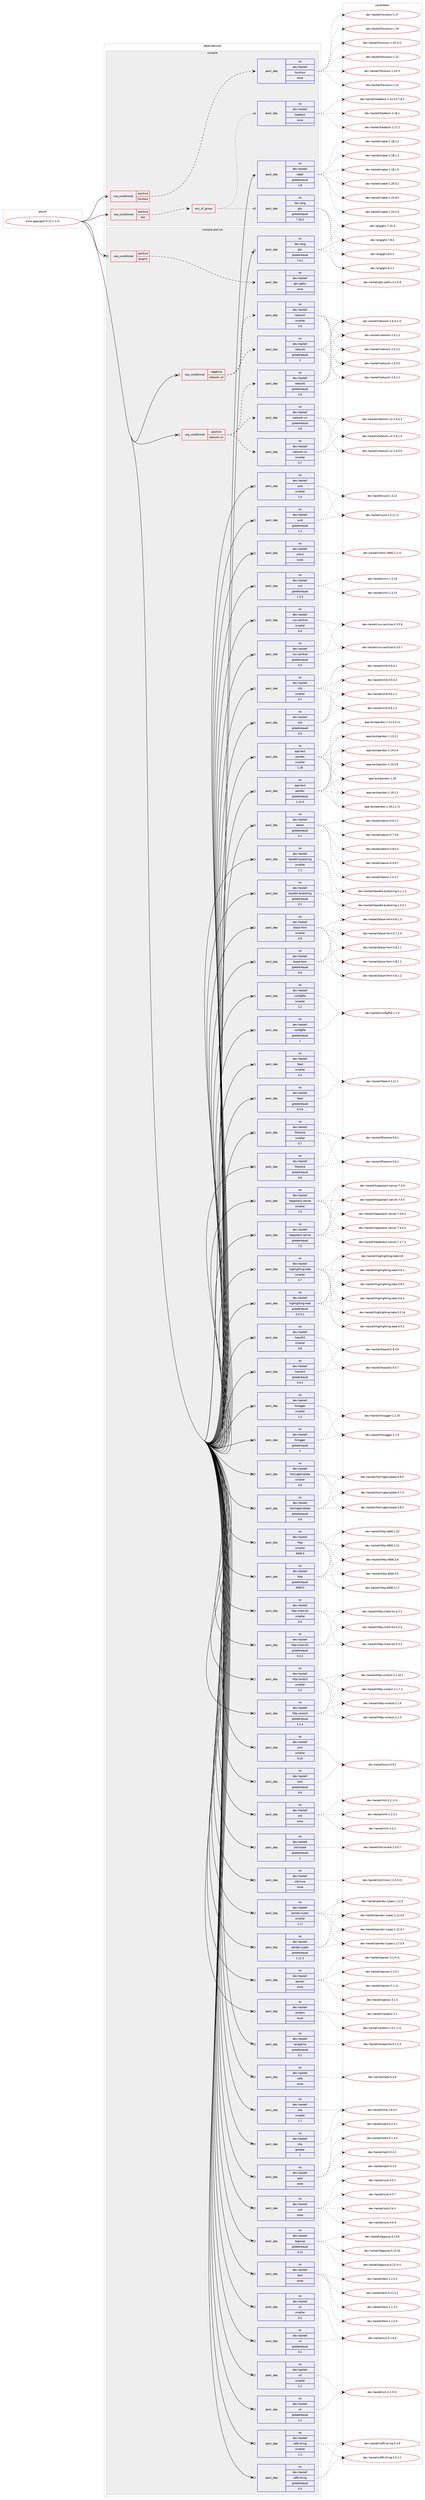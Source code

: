 digraph prolog {

# *************
# Graph options
# *************

newrank=true;
concentrate=true;
compound=true;
graph [rankdir=LR,fontname=Helvetica,fontsize=10,ranksep=1.5];#, ranksep=2.5, nodesep=0.2];
edge  [arrowhead=vee];
node  [fontname=Helvetica,fontsize=10];

# **********
# The ebuild
# **********

subgraph cluster_leftcol {
color=gray;
rank=same;
label=<<i>ebuild</i>>;
id [label="www-apps/gitit-0.12.1.1-r2", color=red, width=4, href="../www-apps/gitit-0.12.1.1-r2.svg"];
}

# ****************
# The dependencies
# ****************

subgraph cluster_midcol {
color=gray;
label=<<i>dependencies</i>>;
subgraph cluster_compile {
fillcolor="#eeeeee";
style=filled;
label=<<i>compile</i>>;
subgraph cond119257 {
dependency500408 [label=<<TABLE BORDER="0" CELLBORDER="1" CELLSPACING="0" CELLPADDING="4"><TR><TD ROWSPAN="3" CELLPADDING="10">use_conditional</TD></TR><TR><TD>positive</TD></TR><TR><TD>doc</TD></TR></TABLE>>, shape=none, color=red];
subgraph any8831 {
dependency500409 [label=<<TABLE BORDER="0" CELLBORDER="1" CELLSPACING="0" CELLPADDING="4"><TR><TD CELLPADDING="10">any_of_group</TD></TR></TABLE>>, shape=none, color=red];subgraph pack371992 {
dependency500410 [label=<<TABLE BORDER="0" CELLBORDER="1" CELLSPACING="0" CELLPADDING="4" WIDTH="220"><TR><TD ROWSPAN="6" CELLPADDING="30">pack_dep</TD></TR><TR><TD WIDTH="110">no</TD></TR><TR><TD>dev-haskell</TD></TR><TR><TD>haddock</TD></TR><TR><TD>none</TD></TR><TR><TD></TD></TR></TABLE>>, shape=none, color=blue];
}
dependency500409:e -> dependency500410:w [weight=20,style="dotted",arrowhead="oinv"];
subgraph pack371993 {
dependency500411 [label=<<TABLE BORDER="0" CELLBORDER="1" CELLSPACING="0" CELLPADDING="4" WIDTH="220"><TR><TD ROWSPAN="6" CELLPADDING="30">pack_dep</TD></TR><TR><TD WIDTH="110">no</TD></TR><TR><TD>dev-lang</TD></TR><TR><TD>ghc</TD></TR><TR><TD>greaterequal</TD></TR><TR><TD>7.10.2</TD></TR></TABLE>>, shape=none, color=blue];
}
dependency500409:e -> dependency500411:w [weight=20,style="dotted",arrowhead="oinv"];
}
dependency500408:e -> dependency500409:w [weight=20,style="dashed",arrowhead="vee"];
}
id:e -> dependency500408:w [weight=20,style="solid",arrowhead="vee"];
subgraph cond119258 {
dependency500412 [label=<<TABLE BORDER="0" CELLBORDER="1" CELLSPACING="0" CELLPADDING="4"><TR><TD ROWSPAN="3" CELLPADDING="10">use_conditional</TD></TR><TR><TD>positive</TD></TR><TR><TD>hscolour</TD></TR></TABLE>>, shape=none, color=red];
subgraph pack371994 {
dependency500413 [label=<<TABLE BORDER="0" CELLBORDER="1" CELLSPACING="0" CELLPADDING="4" WIDTH="220"><TR><TD ROWSPAN="6" CELLPADDING="30">pack_dep</TD></TR><TR><TD WIDTH="110">no</TD></TR><TR><TD>dev-haskell</TD></TR><TR><TD>hscolour</TD></TR><TR><TD>none</TD></TR><TR><TD></TD></TR></TABLE>>, shape=none, color=blue];
}
dependency500412:e -> dependency500413:w [weight=20,style="dashed",arrowhead="vee"];
}
id:e -> dependency500412:w [weight=20,style="solid",arrowhead="vee"];
subgraph pack371995 {
dependency500414 [label=<<TABLE BORDER="0" CELLBORDER="1" CELLSPACING="0" CELLPADDING="4" WIDTH="220"><TR><TD ROWSPAN="6" CELLPADDING="30">pack_dep</TD></TR><TR><TD WIDTH="110">no</TD></TR><TR><TD>dev-haskell</TD></TR><TR><TD>cabal</TD></TR><TR><TD>greaterequal</TD></TR><TR><TD>1.8</TD></TR></TABLE>>, shape=none, color=blue];
}
id:e -> dependency500414:w [weight=20,style="solid",arrowhead="vee"];
}
subgraph cluster_compileandrun {
fillcolor="#eeeeee";
style=filled;
label=<<i>compile and run</i>>;
subgraph cond119259 {
dependency500415 [label=<<TABLE BORDER="0" CELLBORDER="1" CELLSPACING="0" CELLPADDING="4"><TR><TD ROWSPAN="3" CELLPADDING="10">use_conditional</TD></TR><TR><TD>negative</TD></TR><TR><TD>network-uri</TD></TR></TABLE>>, shape=none, color=red];
subgraph pack371996 {
dependency500416 [label=<<TABLE BORDER="0" CELLBORDER="1" CELLSPACING="0" CELLPADDING="4" WIDTH="220"><TR><TD ROWSPAN="6" CELLPADDING="30">pack_dep</TD></TR><TR><TD WIDTH="110">no</TD></TR><TR><TD>dev-haskell</TD></TR><TR><TD>network</TD></TR><TR><TD>greaterequal</TD></TR><TR><TD>2</TD></TR></TABLE>>, shape=none, color=blue];
}
dependency500415:e -> dependency500416:w [weight=20,style="dashed",arrowhead="vee"];
subgraph pack371997 {
dependency500417 [label=<<TABLE BORDER="0" CELLBORDER="1" CELLSPACING="0" CELLPADDING="4" WIDTH="220"><TR><TD ROWSPAN="6" CELLPADDING="30">pack_dep</TD></TR><TR><TD WIDTH="110">no</TD></TR><TR><TD>dev-haskell</TD></TR><TR><TD>network</TD></TR><TR><TD>smaller</TD></TR><TR><TD>2.6</TD></TR></TABLE>>, shape=none, color=blue];
}
dependency500415:e -> dependency500417:w [weight=20,style="dashed",arrowhead="vee"];
}
id:e -> dependency500415:w [weight=20,style="solid",arrowhead="odotvee"];
subgraph cond119260 {
dependency500418 [label=<<TABLE BORDER="0" CELLBORDER="1" CELLSPACING="0" CELLPADDING="4"><TR><TD ROWSPAN="3" CELLPADDING="10">use_conditional</TD></TR><TR><TD>positive</TD></TR><TR><TD>network-uri</TD></TR></TABLE>>, shape=none, color=red];
subgraph pack371998 {
dependency500419 [label=<<TABLE BORDER="0" CELLBORDER="1" CELLSPACING="0" CELLPADDING="4" WIDTH="220"><TR><TD ROWSPAN="6" CELLPADDING="30">pack_dep</TD></TR><TR><TD WIDTH="110">no</TD></TR><TR><TD>dev-haskell</TD></TR><TR><TD>network</TD></TR><TR><TD>greaterequal</TD></TR><TR><TD>2.6</TD></TR></TABLE>>, shape=none, color=blue];
}
dependency500418:e -> dependency500419:w [weight=20,style="dashed",arrowhead="vee"];
subgraph pack371999 {
dependency500420 [label=<<TABLE BORDER="0" CELLBORDER="1" CELLSPACING="0" CELLPADDING="4" WIDTH="220"><TR><TD ROWSPAN="6" CELLPADDING="30">pack_dep</TD></TR><TR><TD WIDTH="110">no</TD></TR><TR><TD>dev-haskell</TD></TR><TR><TD>network-uri</TD></TR><TR><TD>greaterequal</TD></TR><TR><TD>2.6</TD></TR></TABLE>>, shape=none, color=blue];
}
dependency500418:e -> dependency500420:w [weight=20,style="dashed",arrowhead="vee"];
subgraph pack372000 {
dependency500421 [label=<<TABLE BORDER="0" CELLBORDER="1" CELLSPACING="0" CELLPADDING="4" WIDTH="220"><TR><TD ROWSPAN="6" CELLPADDING="30">pack_dep</TD></TR><TR><TD WIDTH="110">no</TD></TR><TR><TD>dev-haskell</TD></TR><TR><TD>network-uri</TD></TR><TR><TD>smaller</TD></TR><TR><TD>2.7</TD></TR></TABLE>>, shape=none, color=blue];
}
dependency500418:e -> dependency500421:w [weight=20,style="dashed",arrowhead="vee"];
}
id:e -> dependency500418:w [weight=20,style="solid",arrowhead="odotvee"];
subgraph cond119261 {
dependency500422 [label=<<TABLE BORDER="0" CELLBORDER="1" CELLSPACING="0" CELLPADDING="4"><TR><TD ROWSPAN="3" CELLPADDING="10">use_conditional</TD></TR><TR><TD>positive</TD></TR><TR><TD>plugins</TD></TR></TABLE>>, shape=none, color=red];
subgraph pack372001 {
dependency500423 [label=<<TABLE BORDER="0" CELLBORDER="1" CELLSPACING="0" CELLPADDING="4" WIDTH="220"><TR><TD ROWSPAN="6" CELLPADDING="30">pack_dep</TD></TR><TR><TD WIDTH="110">no</TD></TR><TR><TD>dev-haskell</TD></TR><TR><TD>ghc-paths</TD></TR><TR><TD>none</TD></TR><TR><TD></TD></TR></TABLE>>, shape=none, color=blue];
}
dependency500422:e -> dependency500423:w [weight=20,style="dashed",arrowhead="vee"];
}
id:e -> dependency500422:w [weight=20,style="solid",arrowhead="odotvee"];
subgraph pack372002 {
dependency500424 [label=<<TABLE BORDER="0" CELLBORDER="1" CELLSPACING="0" CELLPADDING="4" WIDTH="220"><TR><TD ROWSPAN="6" CELLPADDING="30">pack_dep</TD></TR><TR><TD WIDTH="110">no</TD></TR><TR><TD>app-text</TD></TR><TR><TD>pandoc</TD></TR><TR><TD>greaterequal</TD></TR><TR><TD>1.12.4</TD></TR></TABLE>>, shape=none, color=blue];
}
id:e -> dependency500424:w [weight=20,style="solid",arrowhead="odotvee"];
subgraph pack372003 {
dependency500425 [label=<<TABLE BORDER="0" CELLBORDER="1" CELLSPACING="0" CELLPADDING="4" WIDTH="220"><TR><TD ROWSPAN="6" CELLPADDING="30">pack_dep</TD></TR><TR><TD WIDTH="110">no</TD></TR><TR><TD>app-text</TD></TR><TR><TD>pandoc</TD></TR><TR><TD>smaller</TD></TR><TR><TD>1.18</TD></TR></TABLE>>, shape=none, color=blue];
}
id:e -> dependency500425:w [weight=20,style="solid",arrowhead="odotvee"];
subgraph pack372004 {
dependency500426 [label=<<TABLE BORDER="0" CELLBORDER="1" CELLSPACING="0" CELLPADDING="4" WIDTH="220"><TR><TD ROWSPAN="6" CELLPADDING="30">pack_dep</TD></TR><TR><TD WIDTH="110">no</TD></TR><TR><TD>dev-haskell</TD></TR><TR><TD>aeson</TD></TR><TR><TD>greaterequal</TD></TR><TR><TD>0.7</TD></TR></TABLE>>, shape=none, color=blue];
}
id:e -> dependency500426:w [weight=20,style="solid",arrowhead="odotvee"];
subgraph pack372005 {
dependency500427 [label=<<TABLE BORDER="0" CELLBORDER="1" CELLSPACING="0" CELLPADDING="4" WIDTH="220"><TR><TD ROWSPAN="6" CELLPADDING="30">pack_dep</TD></TR><TR><TD WIDTH="110">no</TD></TR><TR><TD>dev-haskell</TD></TR><TR><TD>base64-bytestring</TD></TR><TR><TD>greaterequal</TD></TR><TR><TD>0.1</TD></TR></TABLE>>, shape=none, color=blue];
}
id:e -> dependency500427:w [weight=20,style="solid",arrowhead="odotvee"];
subgraph pack372006 {
dependency500428 [label=<<TABLE BORDER="0" CELLBORDER="1" CELLSPACING="0" CELLPADDING="4" WIDTH="220"><TR><TD ROWSPAN="6" CELLPADDING="30">pack_dep</TD></TR><TR><TD WIDTH="110">no</TD></TR><TR><TD>dev-haskell</TD></TR><TR><TD>base64-bytestring</TD></TR><TR><TD>smaller</TD></TR><TR><TD>1.1</TD></TR></TABLE>>, shape=none, color=blue];
}
id:e -> dependency500428:w [weight=20,style="solid",arrowhead="odotvee"];
subgraph pack372007 {
dependency500429 [label=<<TABLE BORDER="0" CELLBORDER="1" CELLSPACING="0" CELLPADDING="4" WIDTH="220"><TR><TD ROWSPAN="6" CELLPADDING="30">pack_dep</TD></TR><TR><TD WIDTH="110">no</TD></TR><TR><TD>dev-haskell</TD></TR><TR><TD>blaze-html</TD></TR><TR><TD>greaterequal</TD></TR><TR><TD>0.4</TD></TR></TABLE>>, shape=none, color=blue];
}
id:e -> dependency500429:w [weight=20,style="solid",arrowhead="odotvee"];
subgraph pack372008 {
dependency500430 [label=<<TABLE BORDER="0" CELLBORDER="1" CELLSPACING="0" CELLPADDING="4" WIDTH="220"><TR><TD ROWSPAN="6" CELLPADDING="30">pack_dep</TD></TR><TR><TD WIDTH="110">no</TD></TR><TR><TD>dev-haskell</TD></TR><TR><TD>blaze-html</TD></TR><TR><TD>smaller</TD></TR><TR><TD>0.9</TD></TR></TABLE>>, shape=none, color=blue];
}
id:e -> dependency500430:w [weight=20,style="solid",arrowhead="odotvee"];
subgraph pack372009 {
dependency500431 [label=<<TABLE BORDER="0" CELLBORDER="1" CELLSPACING="0" CELLPADDING="4" WIDTH="220"><TR><TD ROWSPAN="6" CELLPADDING="30">pack_dep</TD></TR><TR><TD WIDTH="110">no</TD></TR><TR><TD>dev-haskell</TD></TR><TR><TD>configfile</TD></TR><TR><TD>greaterequal</TD></TR><TR><TD>1</TD></TR></TABLE>>, shape=none, color=blue];
}
id:e -> dependency500431:w [weight=20,style="solid",arrowhead="odotvee"];
subgraph pack372010 {
dependency500432 [label=<<TABLE BORDER="0" CELLBORDER="1" CELLSPACING="0" CELLPADDING="4" WIDTH="220"><TR><TD ROWSPAN="6" CELLPADDING="30">pack_dep</TD></TR><TR><TD WIDTH="110">no</TD></TR><TR><TD>dev-haskell</TD></TR><TR><TD>configfile</TD></TR><TR><TD>smaller</TD></TR><TR><TD>1.2</TD></TR></TABLE>>, shape=none, color=blue];
}
id:e -> dependency500432:w [weight=20,style="solid",arrowhead="odotvee"];
subgraph pack372011 {
dependency500433 [label=<<TABLE BORDER="0" CELLBORDER="1" CELLSPACING="0" CELLPADDING="4" WIDTH="220"><TR><TD ROWSPAN="6" CELLPADDING="30">pack_dep</TD></TR><TR><TD WIDTH="110">no</TD></TR><TR><TD>dev-haskell</TD></TR><TR><TD>feed</TD></TR><TR><TD>greaterequal</TD></TR><TR><TD>0.3.6</TD></TR></TABLE>>, shape=none, color=blue];
}
id:e -> dependency500433:w [weight=20,style="solid",arrowhead="odotvee"];
subgraph pack372012 {
dependency500434 [label=<<TABLE BORDER="0" CELLBORDER="1" CELLSPACING="0" CELLPADDING="4" WIDTH="220"><TR><TD ROWSPAN="6" CELLPADDING="30">pack_dep</TD></TR><TR><TD WIDTH="110">no</TD></TR><TR><TD>dev-haskell</TD></TR><TR><TD>feed</TD></TR><TR><TD>smaller</TD></TR><TR><TD>0.4</TD></TR></TABLE>>, shape=none, color=blue];
}
id:e -> dependency500434:w [weight=20,style="solid",arrowhead="odotvee"];
subgraph pack372013 {
dependency500435 [label=<<TABLE BORDER="0" CELLBORDER="1" CELLSPACING="0" CELLPADDING="4" WIDTH="220"><TR><TD ROWSPAN="6" CELLPADDING="30">pack_dep</TD></TR><TR><TD WIDTH="110">no</TD></TR><TR><TD>dev-haskell</TD></TR><TR><TD>filestore</TD></TR><TR><TD>greaterequal</TD></TR><TR><TD>0.6</TD></TR></TABLE>>, shape=none, color=blue];
}
id:e -> dependency500435:w [weight=20,style="solid",arrowhead="odotvee"];
subgraph pack372014 {
dependency500436 [label=<<TABLE BORDER="0" CELLBORDER="1" CELLSPACING="0" CELLPADDING="4" WIDTH="220"><TR><TD ROWSPAN="6" CELLPADDING="30">pack_dep</TD></TR><TR><TD WIDTH="110">no</TD></TR><TR><TD>dev-haskell</TD></TR><TR><TD>filestore</TD></TR><TR><TD>smaller</TD></TR><TR><TD>0.7</TD></TR></TABLE>>, shape=none, color=blue];
}
id:e -> dependency500436:w [weight=20,style="solid",arrowhead="odotvee"];
subgraph pack372015 {
dependency500437 [label=<<TABLE BORDER="0" CELLBORDER="1" CELLSPACING="0" CELLPADDING="4" WIDTH="220"><TR><TD ROWSPAN="6" CELLPADDING="30">pack_dep</TD></TR><TR><TD WIDTH="110">no</TD></TR><TR><TD>dev-haskell</TD></TR><TR><TD>happstack-server</TD></TR><TR><TD>greaterequal</TD></TR><TR><TD>7.0</TD></TR></TABLE>>, shape=none, color=blue];
}
id:e -> dependency500437:w [weight=20,style="solid",arrowhead="odotvee"];
subgraph pack372016 {
dependency500438 [label=<<TABLE BORDER="0" CELLBORDER="1" CELLSPACING="0" CELLPADDING="4" WIDTH="220"><TR><TD ROWSPAN="6" CELLPADDING="30">pack_dep</TD></TR><TR><TD WIDTH="110">no</TD></TR><TR><TD>dev-haskell</TD></TR><TR><TD>happstack-server</TD></TR><TR><TD>smaller</TD></TR><TR><TD>7.5</TD></TR></TABLE>>, shape=none, color=blue];
}
id:e -> dependency500438:w [weight=20,style="solid",arrowhead="odotvee"];
subgraph pack372017 {
dependency500439 [label=<<TABLE BORDER="0" CELLBORDER="1" CELLSPACING="0" CELLPADDING="4" WIDTH="220"><TR><TD ROWSPAN="6" CELLPADDING="30">pack_dep</TD></TR><TR><TD WIDTH="110">no</TD></TR><TR><TD>dev-haskell</TD></TR><TR><TD>highlighting-kate</TD></TR><TR><TD>greaterequal</TD></TR><TR><TD>0.5.0.1</TD></TR></TABLE>>, shape=none, color=blue];
}
id:e -> dependency500439:w [weight=20,style="solid",arrowhead="odotvee"];
subgraph pack372018 {
dependency500440 [label=<<TABLE BORDER="0" CELLBORDER="1" CELLSPACING="0" CELLPADDING="4" WIDTH="220"><TR><TD ROWSPAN="6" CELLPADDING="30">pack_dep</TD></TR><TR><TD WIDTH="110">no</TD></TR><TR><TD>dev-haskell</TD></TR><TR><TD>highlighting-kate</TD></TR><TR><TD>smaller</TD></TR><TR><TD>0.7</TD></TR></TABLE>>, shape=none, color=blue];
}
id:e -> dependency500440:w [weight=20,style="solid",arrowhead="odotvee"];
subgraph pack372019 {
dependency500441 [label=<<TABLE BORDER="0" CELLBORDER="1" CELLSPACING="0" CELLPADDING="4" WIDTH="220"><TR><TD ROWSPAN="6" CELLPADDING="30">pack_dep</TD></TR><TR><TD WIDTH="110">no</TD></TR><TR><TD>dev-haskell</TD></TR><TR><TD>hoauth2</TD></TR><TR><TD>greaterequal</TD></TR><TR><TD>0.4.2</TD></TR></TABLE>>, shape=none, color=blue];
}
id:e -> dependency500441:w [weight=20,style="solid",arrowhead="odotvee"];
subgraph pack372020 {
dependency500442 [label=<<TABLE BORDER="0" CELLBORDER="1" CELLSPACING="0" CELLPADDING="4" WIDTH="220"><TR><TD ROWSPAN="6" CELLPADDING="30">pack_dep</TD></TR><TR><TD WIDTH="110">no</TD></TR><TR><TD>dev-haskell</TD></TR><TR><TD>hoauth2</TD></TR><TR><TD>smaller</TD></TR><TR><TD>0.6</TD></TR></TABLE>>, shape=none, color=blue];
}
id:e -> dependency500442:w [weight=20,style="solid",arrowhead="odotvee"];
subgraph pack372021 {
dependency500443 [label=<<TABLE BORDER="0" CELLBORDER="1" CELLSPACING="0" CELLPADDING="4" WIDTH="220"><TR><TD ROWSPAN="6" CELLPADDING="30">pack_dep</TD></TR><TR><TD WIDTH="110">no</TD></TR><TR><TD>dev-haskell</TD></TR><TR><TD>hslogger</TD></TR><TR><TD>greaterequal</TD></TR><TR><TD>1</TD></TR></TABLE>>, shape=none, color=blue];
}
id:e -> dependency500443:w [weight=20,style="solid",arrowhead="odotvee"];
subgraph pack372022 {
dependency500444 [label=<<TABLE BORDER="0" CELLBORDER="1" CELLSPACING="0" CELLPADDING="4" WIDTH="220"><TR><TD ROWSPAN="6" CELLPADDING="30">pack_dep</TD></TR><TR><TD WIDTH="110">no</TD></TR><TR><TD>dev-haskell</TD></TR><TR><TD>hslogger</TD></TR><TR><TD>smaller</TD></TR><TR><TD>1.3</TD></TR></TABLE>>, shape=none, color=blue];
}
id:e -> dependency500444:w [weight=20,style="solid",arrowhead="odotvee"];
subgraph pack372023 {
dependency500445 [label=<<TABLE BORDER="0" CELLBORDER="1" CELLSPACING="0" CELLPADDING="4" WIDTH="220"><TR><TD ROWSPAN="6" CELLPADDING="30">pack_dep</TD></TR><TR><TD WIDTH="110">no</TD></TR><TR><TD>dev-haskell</TD></TR><TR><TD>hstringtemplate</TD></TR><TR><TD>greaterequal</TD></TR><TR><TD>0.6</TD></TR></TABLE>>, shape=none, color=blue];
}
id:e -> dependency500445:w [weight=20,style="solid",arrowhead="odotvee"];
subgraph pack372024 {
dependency500446 [label=<<TABLE BORDER="0" CELLBORDER="1" CELLSPACING="0" CELLPADDING="4" WIDTH="220"><TR><TD ROWSPAN="6" CELLPADDING="30">pack_dep</TD></TR><TR><TD WIDTH="110">no</TD></TR><TR><TD>dev-haskell</TD></TR><TR><TD>hstringtemplate</TD></TR><TR><TD>smaller</TD></TR><TR><TD>0.9</TD></TR></TABLE>>, shape=none, color=blue];
}
id:e -> dependency500446:w [weight=20,style="solid",arrowhead="odotvee"];
subgraph pack372025 {
dependency500447 [label=<<TABLE BORDER="0" CELLBORDER="1" CELLSPACING="0" CELLPADDING="4" WIDTH="220"><TR><TD ROWSPAN="6" CELLPADDING="30">pack_dep</TD></TR><TR><TD WIDTH="110">no</TD></TR><TR><TD>dev-haskell</TD></TR><TR><TD>http</TD></TR><TR><TD>greaterequal</TD></TR><TR><TD>4000.0</TD></TR></TABLE>>, shape=none, color=blue];
}
id:e -> dependency500447:w [weight=20,style="solid",arrowhead="odotvee"];
subgraph pack372026 {
dependency500448 [label=<<TABLE BORDER="0" CELLBORDER="1" CELLSPACING="0" CELLPADDING="4" WIDTH="220"><TR><TD ROWSPAN="6" CELLPADDING="30">pack_dep</TD></TR><TR><TD WIDTH="110">no</TD></TR><TR><TD>dev-haskell</TD></TR><TR><TD>http</TD></TR><TR><TD>smaller</TD></TR><TR><TD>4000.4</TD></TR></TABLE>>, shape=none, color=blue];
}
id:e -> dependency500448:w [weight=20,style="solid",arrowhead="odotvee"];
subgraph pack372027 {
dependency500449 [label=<<TABLE BORDER="0" CELLBORDER="1" CELLSPACING="0" CELLPADDING="4" WIDTH="220"><TR><TD ROWSPAN="6" CELLPADDING="30">pack_dep</TD></TR><TR><TD WIDTH="110">no</TD></TR><TR><TD>dev-haskell</TD></TR><TR><TD>http-client-tls</TD></TR><TR><TD>greaterequal</TD></TR><TR><TD>0.2.2</TD></TR></TABLE>>, shape=none, color=blue];
}
id:e -> dependency500449:w [weight=20,style="solid",arrowhead="odotvee"];
subgraph pack372028 {
dependency500450 [label=<<TABLE BORDER="0" CELLBORDER="1" CELLSPACING="0" CELLPADDING="4" WIDTH="220"><TR><TD ROWSPAN="6" CELLPADDING="30">pack_dep</TD></TR><TR><TD WIDTH="110">no</TD></TR><TR><TD>dev-haskell</TD></TR><TR><TD>http-client-tls</TD></TR><TR><TD>smaller</TD></TR><TR><TD>0.3</TD></TR></TABLE>>, shape=none, color=blue];
}
id:e -> dependency500450:w [weight=20,style="solid",arrowhead="odotvee"];
subgraph pack372029 {
dependency500451 [label=<<TABLE BORDER="0" CELLBORDER="1" CELLSPACING="0" CELLPADDING="4" WIDTH="220"><TR><TD ROWSPAN="6" CELLPADDING="30">pack_dep</TD></TR><TR><TD WIDTH="110">no</TD></TR><TR><TD>dev-haskell</TD></TR><TR><TD>http-conduit</TD></TR><TR><TD>greaterequal</TD></TR><TR><TD>2.1.4</TD></TR></TABLE>>, shape=none, color=blue];
}
id:e -> dependency500451:w [weight=20,style="solid",arrowhead="odotvee"];
subgraph pack372030 {
dependency500452 [label=<<TABLE BORDER="0" CELLBORDER="1" CELLSPACING="0" CELLPADDING="4" WIDTH="220"><TR><TD ROWSPAN="6" CELLPADDING="30">pack_dep</TD></TR><TR><TD WIDTH="110">no</TD></TR><TR><TD>dev-haskell</TD></TR><TR><TD>http-conduit</TD></TR><TR><TD>smaller</TD></TR><TR><TD>2.2</TD></TR></TABLE>>, shape=none, color=blue];
}
id:e -> dependency500452:w [weight=20,style="solid",arrowhead="odotvee"];
subgraph pack372031 {
dependency500453 [label=<<TABLE BORDER="0" CELLBORDER="1" CELLSPACING="0" CELLPADDING="4" WIDTH="220"><TR><TD ROWSPAN="6" CELLPADDING="30">pack_dep</TD></TR><TR><TD WIDTH="110">no</TD></TR><TR><TD>dev-haskell</TD></TR><TR><TD>json</TD></TR><TR><TD>greaterequal</TD></TR><TR><TD>0.4</TD></TR></TABLE>>, shape=none, color=blue];
}
id:e -> dependency500453:w [weight=20,style="solid",arrowhead="odotvee"];
subgraph pack372032 {
dependency500454 [label=<<TABLE BORDER="0" CELLBORDER="1" CELLSPACING="0" CELLPADDING="4" WIDTH="220"><TR><TD ROWSPAN="6" CELLPADDING="30">pack_dep</TD></TR><TR><TD WIDTH="110">no</TD></TR><TR><TD>dev-haskell</TD></TR><TR><TD>json</TD></TR><TR><TD>smaller</TD></TR><TR><TD>0.10</TD></TR></TABLE>>, shape=none, color=blue];
}
id:e -> dependency500454:w [weight=20,style="solid",arrowhead="odotvee"];
subgraph pack372033 {
dependency500455 [label=<<TABLE BORDER="0" CELLBORDER="1" CELLSPACING="0" CELLPADDING="4" WIDTH="220"><TR><TD ROWSPAN="6" CELLPADDING="30">pack_dep</TD></TR><TR><TD WIDTH="110">no</TD></TR><TR><TD>dev-haskell</TD></TR><TR><TD>mtl</TD></TR><TR><TD>none</TD></TR><TR><TD></TD></TR></TABLE>>, shape=none, color=blue];
}
id:e -> dependency500455:w [weight=20,style="solid",arrowhead="odotvee"];
subgraph pack372034 {
dependency500456 [label=<<TABLE BORDER="0" CELLBORDER="1" CELLSPACING="0" CELLPADDING="4" WIDTH="220"><TR><TD ROWSPAN="6" CELLPADDING="30">pack_dep</TD></TR><TR><TD WIDTH="110">no</TD></TR><TR><TD>dev-haskell</TD></TR><TR><TD>old-locale</TD></TR><TR><TD>greaterequal</TD></TR><TR><TD>1</TD></TR></TABLE>>, shape=none, color=blue];
}
id:e -> dependency500456:w [weight=20,style="solid",arrowhead="odotvee"];
subgraph pack372035 {
dependency500457 [label=<<TABLE BORDER="0" CELLBORDER="1" CELLSPACING="0" CELLPADDING="4" WIDTH="220"><TR><TD ROWSPAN="6" CELLPADDING="30">pack_dep</TD></TR><TR><TD WIDTH="110">no</TD></TR><TR><TD>dev-haskell</TD></TR><TR><TD>old-time</TD></TR><TR><TD>none</TD></TR><TR><TD></TD></TR></TABLE>>, shape=none, color=blue];
}
id:e -> dependency500457:w [weight=20,style="solid",arrowhead="odotvee"];
subgraph pack372036 {
dependency500458 [label=<<TABLE BORDER="0" CELLBORDER="1" CELLSPACING="0" CELLPADDING="4" WIDTH="220"><TR><TD ROWSPAN="6" CELLPADDING="30">pack_dep</TD></TR><TR><TD WIDTH="110">no</TD></TR><TR><TD>dev-haskell</TD></TR><TR><TD>pandoc-types</TD></TR><TR><TD>greaterequal</TD></TR><TR><TD>1.12.3</TD></TR></TABLE>>, shape=none, color=blue];
}
id:e -> dependency500458:w [weight=20,style="solid",arrowhead="odotvee"];
subgraph pack372037 {
dependency500459 [label=<<TABLE BORDER="0" CELLBORDER="1" CELLSPACING="0" CELLPADDING="4" WIDTH="220"><TR><TD ROWSPAN="6" CELLPADDING="30">pack_dep</TD></TR><TR><TD WIDTH="110">no</TD></TR><TR><TD>dev-haskell</TD></TR><TR><TD>pandoc-types</TD></TR><TR><TD>smaller</TD></TR><TR><TD>1.17</TD></TR></TABLE>>, shape=none, color=blue];
}
id:e -> dependency500459:w [weight=20,style="solid",arrowhead="odotvee"];
subgraph pack372038 {
dependency500460 [label=<<TABLE BORDER="0" CELLBORDER="1" CELLSPACING="0" CELLPADDING="4" WIDTH="220"><TR><TD ROWSPAN="6" CELLPADDING="30">pack_dep</TD></TR><TR><TD WIDTH="110">no</TD></TR><TR><TD>dev-haskell</TD></TR><TR><TD>parsec</TD></TR><TR><TD>none</TD></TR><TR><TD></TD></TR></TABLE>>, shape=none, color=blue];
}
id:e -> dependency500460:w [weight=20,style="solid",arrowhead="odotvee"];
subgraph pack372039 {
dependency500461 [label=<<TABLE BORDER="0" CELLBORDER="1" CELLSPACING="0" CELLPADDING="4" WIDTH="220"><TR><TD ROWSPAN="6" CELLPADDING="30">pack_dep</TD></TR><TR><TD WIDTH="110">no</TD></TR><TR><TD>dev-haskell</TD></TR><TR><TD>random</TD></TR><TR><TD>none</TD></TR><TR><TD></TD></TR></TABLE>>, shape=none, color=blue];
}
id:e -> dependency500461:w [weight=20,style="solid",arrowhead="odotvee"];
subgraph pack372040 {
dependency500462 [label=<<TABLE BORDER="0" CELLBORDER="1" CELLSPACING="0" CELLPADDING="4" WIDTH="220"><TR><TD ROWSPAN="6" CELLPADDING="30">pack_dep</TD></TR><TR><TD WIDTH="110">no</TD></TR><TR><TD>dev-haskell</TD></TR><TR><TD>recaptcha</TD></TR><TR><TD>greaterequal</TD></TR><TR><TD>0.1</TD></TR></TABLE>>, shape=none, color=blue];
}
id:e -> dependency500462:w [weight=20,style="solid",arrowhead="odotvee"];
subgraph pack372041 {
dependency500463 [label=<<TABLE BORDER="0" CELLBORDER="1" CELLSPACING="0" CELLPADDING="4" WIDTH="220"><TR><TD ROWSPAN="6" CELLPADDING="30">pack_dep</TD></TR><TR><TD WIDTH="110">no</TD></TR><TR><TD>dev-haskell</TD></TR><TR><TD>safe</TD></TR><TR><TD>none</TD></TR><TR><TD></TD></TR></TABLE>>, shape=none, color=blue];
}
id:e -> dependency500463:w [weight=20,style="solid",arrowhead="odotvee"];
subgraph pack372042 {
dependency500464 [label=<<TABLE BORDER="0" CELLBORDER="1" CELLSPACING="0" CELLPADDING="4" WIDTH="220"><TR><TD ROWSPAN="6" CELLPADDING="30">pack_dep</TD></TR><TR><TD WIDTH="110">no</TD></TR><TR><TD>dev-haskell</TD></TR><TR><TD>sha</TD></TR><TR><TD>greater</TD></TR><TR><TD>1</TD></TR></TABLE>>, shape=none, color=blue];
}
id:e -> dependency500464:w [weight=20,style="solid",arrowhead="odotvee"];
subgraph pack372043 {
dependency500465 [label=<<TABLE BORDER="0" CELLBORDER="1" CELLSPACING="0" CELLPADDING="4" WIDTH="220"><TR><TD ROWSPAN="6" CELLPADDING="30">pack_dep</TD></TR><TR><TD WIDTH="110">no</TD></TR><TR><TD>dev-haskell</TD></TR><TR><TD>sha</TD></TR><TR><TD>smaller</TD></TR><TR><TD>1.7</TD></TR></TABLE>>, shape=none, color=blue];
}
id:e -> dependency500465:w [weight=20,style="solid",arrowhead="odotvee"];
subgraph pack372044 {
dependency500466 [label=<<TABLE BORDER="0" CELLBORDER="1" CELLSPACING="0" CELLPADDING="4" WIDTH="220"><TR><TD ROWSPAN="6" CELLPADDING="30">pack_dep</TD></TR><TR><TD WIDTH="110">no</TD></TR><TR><TD>dev-haskell</TD></TR><TR><TD>split</TD></TR><TR><TD>none</TD></TR><TR><TD></TD></TR></TABLE>>, shape=none, color=blue];
}
id:e -> dependency500466:w [weight=20,style="solid",arrowhead="odotvee"];
subgraph pack372045 {
dependency500467 [label=<<TABLE BORDER="0" CELLBORDER="1" CELLSPACING="0" CELLPADDING="4" WIDTH="220"><TR><TD ROWSPAN="6" CELLPADDING="30">pack_dep</TD></TR><TR><TD WIDTH="110">no</TD></TR><TR><TD>dev-haskell</TD></TR><TR><TD>syb</TD></TR><TR><TD>none</TD></TR><TR><TD></TD></TR></TABLE>>, shape=none, color=blue];
}
id:e -> dependency500467:w [weight=20,style="solid",arrowhead="odotvee"];
subgraph pack372046 {
dependency500468 [label=<<TABLE BORDER="0" CELLBORDER="1" CELLSPACING="0" CELLPADDING="4" WIDTH="220"><TR><TD ROWSPAN="6" CELLPADDING="30">pack_dep</TD></TR><TR><TD WIDTH="110">no</TD></TR><TR><TD>dev-haskell</TD></TR><TR><TD>tagsoup</TD></TR><TR><TD>greaterequal</TD></TR><TR><TD>0.13</TD></TR></TABLE>>, shape=none, color=blue];
}
id:e -> dependency500468:w [weight=20,style="solid",arrowhead="odotvee"];
subgraph pack372047 {
dependency500469 [label=<<TABLE BORDER="0" CELLBORDER="1" CELLSPACING="0" CELLPADDING="4" WIDTH="220"><TR><TD ROWSPAN="6" CELLPADDING="30">pack_dep</TD></TR><TR><TD WIDTH="110">no</TD></TR><TR><TD>dev-haskell</TD></TR><TR><TD>text</TD></TR><TR><TD>none</TD></TR><TR><TD></TD></TR></TABLE>>, shape=none, color=blue];
}
id:e -> dependency500469:w [weight=20,style="solid",arrowhead="odotvee"];
subgraph pack372048 {
dependency500470 [label=<<TABLE BORDER="0" CELLBORDER="1" CELLSPACING="0" CELLPADDING="4" WIDTH="220"><TR><TD ROWSPAN="6" CELLPADDING="30">pack_dep</TD></TR><TR><TD WIDTH="110">no</TD></TR><TR><TD>dev-haskell</TD></TR><TR><TD>uri</TD></TR><TR><TD>greaterequal</TD></TR><TR><TD>0.1</TD></TR></TABLE>>, shape=none, color=blue];
}
id:e -> dependency500470:w [weight=20,style="solid",arrowhead="odotvee"];
subgraph pack372049 {
dependency500471 [label=<<TABLE BORDER="0" CELLBORDER="1" CELLSPACING="0" CELLPADDING="4" WIDTH="220"><TR><TD ROWSPAN="6" CELLPADDING="30">pack_dep</TD></TR><TR><TD WIDTH="110">no</TD></TR><TR><TD>dev-haskell</TD></TR><TR><TD>uri</TD></TR><TR><TD>smaller</TD></TR><TR><TD>0.2</TD></TR></TABLE>>, shape=none, color=blue];
}
id:e -> dependency500471:w [weight=20,style="solid",arrowhead="odotvee"];
subgraph pack372050 {
dependency500472 [label=<<TABLE BORDER="0" CELLBORDER="1" CELLSPACING="0" CELLPADDING="4" WIDTH="220"><TR><TD ROWSPAN="6" CELLPADDING="30">pack_dep</TD></TR><TR><TD WIDTH="110">no</TD></TR><TR><TD>dev-haskell</TD></TR><TR><TD>url</TD></TR><TR><TD>greaterequal</TD></TR><TR><TD>2.1</TD></TR></TABLE>>, shape=none, color=blue];
}
id:e -> dependency500472:w [weight=20,style="solid",arrowhead="odotvee"];
subgraph pack372051 {
dependency500473 [label=<<TABLE BORDER="0" CELLBORDER="1" CELLSPACING="0" CELLPADDING="4" WIDTH="220"><TR><TD ROWSPAN="6" CELLPADDING="30">pack_dep</TD></TR><TR><TD WIDTH="110">no</TD></TR><TR><TD>dev-haskell</TD></TR><TR><TD>url</TD></TR><TR><TD>smaller</TD></TR><TR><TD>2.2</TD></TR></TABLE>>, shape=none, color=blue];
}
id:e -> dependency500473:w [weight=20,style="solid",arrowhead="odotvee"];
subgraph pack372052 {
dependency500474 [label=<<TABLE BORDER="0" CELLBORDER="1" CELLSPACING="0" CELLPADDING="4" WIDTH="220"><TR><TD ROWSPAN="6" CELLPADDING="30">pack_dep</TD></TR><TR><TD WIDTH="110">no</TD></TR><TR><TD>dev-haskell</TD></TR><TR><TD>utf8-string</TD></TR><TR><TD>greaterequal</TD></TR><TR><TD>0.3</TD></TR></TABLE>>, shape=none, color=blue];
}
id:e -> dependency500474:w [weight=20,style="solid",arrowhead="odotvee"];
subgraph pack372053 {
dependency500475 [label=<<TABLE BORDER="0" CELLBORDER="1" CELLSPACING="0" CELLPADDING="4" WIDTH="220"><TR><TD ROWSPAN="6" CELLPADDING="30">pack_dep</TD></TR><TR><TD WIDTH="110">no</TD></TR><TR><TD>dev-haskell</TD></TR><TR><TD>utf8-string</TD></TR><TR><TD>smaller</TD></TR><TR><TD>1.1</TD></TR></TABLE>>, shape=none, color=blue];
}
id:e -> dependency500475:w [weight=20,style="solid",arrowhead="odotvee"];
subgraph pack372054 {
dependency500476 [label=<<TABLE BORDER="0" CELLBORDER="1" CELLSPACING="0" CELLPADDING="4" WIDTH="220"><TR><TD ROWSPAN="6" CELLPADDING="30">pack_dep</TD></TR><TR><TD WIDTH="110">no</TD></TR><TR><TD>dev-haskell</TD></TR><TR><TD>uuid</TD></TR><TR><TD>greaterequal</TD></TR><TR><TD>1.3</TD></TR></TABLE>>, shape=none, color=blue];
}
id:e -> dependency500476:w [weight=20,style="solid",arrowhead="odotvee"];
subgraph pack372055 {
dependency500477 [label=<<TABLE BORDER="0" CELLBORDER="1" CELLSPACING="0" CELLPADDING="4" WIDTH="220"><TR><TD ROWSPAN="6" CELLPADDING="30">pack_dep</TD></TR><TR><TD WIDTH="110">no</TD></TR><TR><TD>dev-haskell</TD></TR><TR><TD>uuid</TD></TR><TR><TD>smaller</TD></TR><TR><TD>1.4</TD></TR></TABLE>>, shape=none, color=blue];
}
id:e -> dependency500477:w [weight=20,style="solid",arrowhead="odotvee"];
subgraph pack372056 {
dependency500478 [label=<<TABLE BORDER="0" CELLBORDER="1" CELLSPACING="0" CELLPADDING="4" WIDTH="220"><TR><TD ROWSPAN="6" CELLPADDING="30">pack_dep</TD></TR><TR><TD WIDTH="110">no</TD></TR><TR><TD>dev-haskell</TD></TR><TR><TD>xhtml</TD></TR><TR><TD>none</TD></TR><TR><TD></TD></TR></TABLE>>, shape=none, color=blue];
}
id:e -> dependency500478:w [weight=20,style="solid",arrowhead="odotvee"];
subgraph pack372057 {
dependency500479 [label=<<TABLE BORDER="0" CELLBORDER="1" CELLSPACING="0" CELLPADDING="4" WIDTH="220"><TR><TD ROWSPAN="6" CELLPADDING="30">pack_dep</TD></TR><TR><TD WIDTH="110">no</TD></TR><TR><TD>dev-haskell</TD></TR><TR><TD>xml</TD></TR><TR><TD>greaterequal</TD></TR><TR><TD>1.3.5</TD></TR></TABLE>>, shape=none, color=blue];
}
id:e -> dependency500479:w [weight=20,style="solid",arrowhead="odotvee"];
subgraph pack372058 {
dependency500480 [label=<<TABLE BORDER="0" CELLBORDER="1" CELLSPACING="0" CELLPADDING="4" WIDTH="220"><TR><TD ROWSPAN="6" CELLPADDING="30">pack_dep</TD></TR><TR><TD WIDTH="110">no</TD></TR><TR><TD>dev-haskell</TD></TR><TR><TD>xss-sanitize</TD></TR><TR><TD>greaterequal</TD></TR><TR><TD>0.3</TD></TR></TABLE>>, shape=none, color=blue];
}
id:e -> dependency500480:w [weight=20,style="solid",arrowhead="odotvee"];
subgraph pack372059 {
dependency500481 [label=<<TABLE BORDER="0" CELLBORDER="1" CELLSPACING="0" CELLPADDING="4" WIDTH="220"><TR><TD ROWSPAN="6" CELLPADDING="30">pack_dep</TD></TR><TR><TD WIDTH="110">no</TD></TR><TR><TD>dev-haskell</TD></TR><TR><TD>xss-sanitize</TD></TR><TR><TD>smaller</TD></TR><TR><TD>0.4</TD></TR></TABLE>>, shape=none, color=blue];
}
id:e -> dependency500481:w [weight=20,style="solid",arrowhead="odotvee"];
subgraph pack372060 {
dependency500482 [label=<<TABLE BORDER="0" CELLBORDER="1" CELLSPACING="0" CELLPADDING="4" WIDTH="220"><TR><TD ROWSPAN="6" CELLPADDING="30">pack_dep</TD></TR><TR><TD WIDTH="110">no</TD></TR><TR><TD>dev-haskell</TD></TR><TR><TD>zlib</TD></TR><TR><TD>greaterequal</TD></TR><TR><TD>0.5</TD></TR></TABLE>>, shape=none, color=blue];
}
id:e -> dependency500482:w [weight=20,style="solid",arrowhead="odotvee"];
subgraph pack372061 {
dependency500483 [label=<<TABLE BORDER="0" CELLBORDER="1" CELLSPACING="0" CELLPADDING="4" WIDTH="220"><TR><TD ROWSPAN="6" CELLPADDING="30">pack_dep</TD></TR><TR><TD WIDTH="110">no</TD></TR><TR><TD>dev-haskell</TD></TR><TR><TD>zlib</TD></TR><TR><TD>smaller</TD></TR><TR><TD>0.7</TD></TR></TABLE>>, shape=none, color=blue];
}
id:e -> dependency500483:w [weight=20,style="solid",arrowhead="odotvee"];
subgraph pack372062 {
dependency500484 [label=<<TABLE BORDER="0" CELLBORDER="1" CELLSPACING="0" CELLPADDING="4" WIDTH="220"><TR><TD ROWSPAN="6" CELLPADDING="30">pack_dep</TD></TR><TR><TD WIDTH="110">no</TD></TR><TR><TD>dev-lang</TD></TR><TR><TD>ghc</TD></TR><TR><TD>greaterequal</TD></TR><TR><TD>7.4.1</TD></TR></TABLE>>, shape=none, color=blue];
}
id:e -> dependency500484:w [weight=20,style="solid",arrowhead="odotvee"];
}
subgraph cluster_run {
fillcolor="#eeeeee";
style=filled;
label=<<i>run</i>>;
}
}

# **************
# The candidates
# **************

subgraph cluster_choices {
rank=same;
color=gray;
label=<<i>candidates</i>>;

subgraph choice371992 {
color=black;
nodesep=1;
choice1001011184510497115107101108108471049710010011199107455046495246514648465546564651 [label="dev-haskell/haddock-2.14.3.0.7.8.3", color=red, width=4,href="../dev-haskell/haddock-2.14.3.0.7.8.3.svg"];
choice100101118451049711510710110810847104971001001119910745504649544649 [label="dev-haskell/haddock-2.16.1", color=red, width=4,href="../dev-haskell/haddock-2.16.1.svg"];
choice100101118451049711510710110810847104971001001119910745504649554650 [label="dev-haskell/haddock-2.17.2", color=red, width=4,href="../dev-haskell/haddock-2.17.2.svg"];
dependency500410:e -> choice1001011184510497115107101108108471049710010011199107455046495246514648465546564651:w [style=dotted,weight="100"];
dependency500410:e -> choice100101118451049711510710110810847104971001001119910745504649544649:w [style=dotted,weight="100"];
dependency500410:e -> choice100101118451049711510710110810847104971001001119910745504649554650:w [style=dotted,weight="100"];
}
subgraph choice371993 {
color=black;
nodesep=1;
choice1001011184510897110103471031049945554649484651 [label="dev-lang/ghc-7.10.3", color=red, width=4,href="../dev-lang/ghc-7.10.3.svg"];
choice10010111845108971101034710310499455546564652 [label="dev-lang/ghc-7.8.4", color=red, width=4,href="../dev-lang/ghc-7.8.4.svg"];
choice10010111845108971101034710310499455646484650 [label="dev-lang/ghc-8.0.2", color=red, width=4,href="../dev-lang/ghc-8.0.2.svg"];
choice10010111845108971101034710310499455646504649 [label="dev-lang/ghc-8.2.1", color=red, width=4,href="../dev-lang/ghc-8.2.1.svg"];
dependency500411:e -> choice1001011184510897110103471031049945554649484651:w [style=dotted,weight="100"];
dependency500411:e -> choice10010111845108971101034710310499455546564652:w [style=dotted,weight="100"];
dependency500411:e -> choice10010111845108971101034710310499455646484650:w [style=dotted,weight="100"];
dependency500411:e -> choice10010111845108971101034710310499455646504649:w [style=dotted,weight="100"];
}
subgraph choice371994 {
color=black;
nodesep=1;
choice100101118451049711510710110810847104115991111081111171144549464955 [label="dev-haskell/hscolour-1.17", color=red, width=4,href="../dev-haskell/hscolour-1.17.svg"];
choice100101118451049711510710110810847104115991111081111171144549464957 [label="dev-haskell/hscolour-1.19", color=red, width=4,href="../dev-haskell/hscolour-1.19.svg"];
choice10010111845104971151071011081084710411599111108111117114454946504846514511449 [label="dev-haskell/hscolour-1.20.3-r1", color=red, width=4,href="../dev-haskell/hscolour-1.20.3-r1.svg"];
choice100101118451049711510710110810847104115991111081111171144549465050 [label="dev-haskell/hscolour-1.22", color=red, width=4,href="../dev-haskell/hscolour-1.22.svg"];
choice1001011184510497115107101108108471041159911110811111711445494650514511449 [label="dev-haskell/hscolour-1.23-r1", color=red, width=4,href="../dev-haskell/hscolour-1.23-r1.svg"];
choice100101118451049711510710110810847104115991111081111171144549465052 [label="dev-haskell/hscolour-1.24", color=red, width=4,href="../dev-haskell/hscolour-1.24.svg"];
dependency500413:e -> choice100101118451049711510710110810847104115991111081111171144549464955:w [style=dotted,weight="100"];
dependency500413:e -> choice100101118451049711510710110810847104115991111081111171144549464957:w [style=dotted,weight="100"];
dependency500413:e -> choice10010111845104971151071011081084710411599111108111117114454946504846514511449:w [style=dotted,weight="100"];
dependency500413:e -> choice100101118451049711510710110810847104115991111081111171144549465050:w [style=dotted,weight="100"];
dependency500413:e -> choice1001011184510497115107101108108471041159911110811111711445494650514511449:w [style=dotted,weight="100"];
dependency500413:e -> choice100101118451049711510710110810847104115991111081111171144549465052:w [style=dotted,weight="100"];
}
subgraph choice371995 {
color=black;
nodesep=1;
choice10010111845104971151071011081084799979897108454946495646494650 [label="dev-haskell/cabal-1.18.1.2", color=red, width=4,href="../dev-haskell/cabal-1.18.1.2.svg"];
choice10010111845104971151071011081084799979897108454946495646494651 [label="dev-haskell/cabal-1.18.1.3", color=red, width=4,href="../dev-haskell/cabal-1.18.1.3.svg"];
choice10010111845104971151071011081084799979897108454946495646494653 [label="dev-haskell/cabal-1.18.1.5", color=red, width=4,href="../dev-haskell/cabal-1.18.1.5.svg"];
choice10010111845104971151071011081084799979897108454946504846484650 [label="dev-haskell/cabal-1.20.0.2", color=red, width=4,href="../dev-haskell/cabal-1.20.0.2.svg"];
choice10010111845104971151071011081084799979897108454946505046564648 [label="dev-haskell/cabal-1.22.8.0", color=red, width=4,href="../dev-haskell/cabal-1.22.8.0.svg"];
choice10010111845104971151071011081084799979897108454946505246504648 [label="dev-haskell/cabal-1.24.2.0", color=red, width=4,href="../dev-haskell/cabal-1.24.2.0.svg"];
dependency500414:e -> choice10010111845104971151071011081084799979897108454946495646494650:w [style=dotted,weight="100"];
dependency500414:e -> choice10010111845104971151071011081084799979897108454946495646494651:w [style=dotted,weight="100"];
dependency500414:e -> choice10010111845104971151071011081084799979897108454946495646494653:w [style=dotted,weight="100"];
dependency500414:e -> choice10010111845104971151071011081084799979897108454946504846484650:w [style=dotted,weight="100"];
dependency500414:e -> choice10010111845104971151071011081084799979897108454946505046564648:w [style=dotted,weight="100"];
dependency500414:e -> choice10010111845104971151071011081084799979897108454946505246504648:w [style=dotted,weight="100"];
}
subgraph choice371996 {
color=black;
nodesep=1;
choice1001011184510497115107101108108471101011161191111141074550465246494650 [label="dev-haskell/network-2.4.1.2", color=red, width=4,href="../dev-haskell/network-2.4.1.2.svg"];
choice1001011184510497115107101108108471101011161191111141074550465246504650 [label="dev-haskell/network-2.4.2.2", color=red, width=4,href="../dev-haskell/network-2.4.2.2.svg"];
choice1001011184510497115107101108108471101011161191111141074550465346484648 [label="dev-haskell/network-2.5.0.0", color=red, width=4,href="../dev-haskell/network-2.5.0.0.svg"];
choice1001011184510497115107101108108471101011161191111141074550465446504649 [label="dev-haskell/network-2.6.2.1", color=red, width=4,href="../dev-haskell/network-2.6.2.1.svg"];
choice10010111845104971151071011081084711010111611911111410745504654465146494511449 [label="dev-haskell/network-2.6.3.1-r1", color=red, width=4,href="../dev-haskell/network-2.6.3.1-r1.svg"];
dependency500416:e -> choice1001011184510497115107101108108471101011161191111141074550465246494650:w [style=dotted,weight="100"];
dependency500416:e -> choice1001011184510497115107101108108471101011161191111141074550465246504650:w [style=dotted,weight="100"];
dependency500416:e -> choice1001011184510497115107101108108471101011161191111141074550465346484648:w [style=dotted,weight="100"];
dependency500416:e -> choice1001011184510497115107101108108471101011161191111141074550465446504649:w [style=dotted,weight="100"];
dependency500416:e -> choice10010111845104971151071011081084711010111611911111410745504654465146494511449:w [style=dotted,weight="100"];
}
subgraph choice371997 {
color=black;
nodesep=1;
choice1001011184510497115107101108108471101011161191111141074550465246494650 [label="dev-haskell/network-2.4.1.2", color=red, width=4,href="../dev-haskell/network-2.4.1.2.svg"];
choice1001011184510497115107101108108471101011161191111141074550465246504650 [label="dev-haskell/network-2.4.2.2", color=red, width=4,href="../dev-haskell/network-2.4.2.2.svg"];
choice1001011184510497115107101108108471101011161191111141074550465346484648 [label="dev-haskell/network-2.5.0.0", color=red, width=4,href="../dev-haskell/network-2.5.0.0.svg"];
choice1001011184510497115107101108108471101011161191111141074550465446504649 [label="dev-haskell/network-2.6.2.1", color=red, width=4,href="../dev-haskell/network-2.6.2.1.svg"];
choice10010111845104971151071011081084711010111611911111410745504654465146494511449 [label="dev-haskell/network-2.6.3.1-r1", color=red, width=4,href="../dev-haskell/network-2.6.3.1-r1.svg"];
dependency500417:e -> choice1001011184510497115107101108108471101011161191111141074550465246494650:w [style=dotted,weight="100"];
dependency500417:e -> choice1001011184510497115107101108108471101011161191111141074550465246504650:w [style=dotted,weight="100"];
dependency500417:e -> choice1001011184510497115107101108108471101011161191111141074550465346484648:w [style=dotted,weight="100"];
dependency500417:e -> choice1001011184510497115107101108108471101011161191111141074550465446504649:w [style=dotted,weight="100"];
dependency500417:e -> choice10010111845104971151071011081084711010111611911111410745504654465146494511449:w [style=dotted,weight="100"];
}
subgraph choice371998 {
color=black;
nodesep=1;
choice1001011184510497115107101108108471101011161191111141074550465246494650 [label="dev-haskell/network-2.4.1.2", color=red, width=4,href="../dev-haskell/network-2.4.1.2.svg"];
choice1001011184510497115107101108108471101011161191111141074550465246504650 [label="dev-haskell/network-2.4.2.2", color=red, width=4,href="../dev-haskell/network-2.4.2.2.svg"];
choice1001011184510497115107101108108471101011161191111141074550465346484648 [label="dev-haskell/network-2.5.0.0", color=red, width=4,href="../dev-haskell/network-2.5.0.0.svg"];
choice1001011184510497115107101108108471101011161191111141074550465446504649 [label="dev-haskell/network-2.6.2.1", color=red, width=4,href="../dev-haskell/network-2.6.2.1.svg"];
choice10010111845104971151071011081084711010111611911111410745504654465146494511449 [label="dev-haskell/network-2.6.3.1-r1", color=red, width=4,href="../dev-haskell/network-2.6.3.1-r1.svg"];
dependency500419:e -> choice1001011184510497115107101108108471101011161191111141074550465246494650:w [style=dotted,weight="100"];
dependency500419:e -> choice1001011184510497115107101108108471101011161191111141074550465246504650:w [style=dotted,weight="100"];
dependency500419:e -> choice1001011184510497115107101108108471101011161191111141074550465346484648:w [style=dotted,weight="100"];
dependency500419:e -> choice1001011184510497115107101108108471101011161191111141074550465446504649:w [style=dotted,weight="100"];
dependency500419:e -> choice10010111845104971151071011081084711010111611911111410745504654465146494511449:w [style=dotted,weight="100"];
}
subgraph choice371999 {
color=black;
nodesep=1;
choice100101118451049711510710110810847110101116119111114107451171141054550465346484648 [label="dev-haskell/network-uri-2.5.0.0", color=red, width=4,href="../dev-haskell/network-uri-2.5.0.0.svg"];
choice100101118451049711510710110810847110101116119111114107451171141054550465446484651 [label="dev-haskell/network-uri-2.6.0.3", color=red, width=4,href="../dev-haskell/network-uri-2.6.0.3.svg"];
choice100101118451049711510710110810847110101116119111114107451171141054550465446494648 [label="dev-haskell/network-uri-2.6.1.0", color=red, width=4,href="../dev-haskell/network-uri-2.6.1.0.svg"];
dependency500420:e -> choice100101118451049711510710110810847110101116119111114107451171141054550465346484648:w [style=dotted,weight="100"];
dependency500420:e -> choice100101118451049711510710110810847110101116119111114107451171141054550465446484651:w [style=dotted,weight="100"];
dependency500420:e -> choice100101118451049711510710110810847110101116119111114107451171141054550465446494648:w [style=dotted,weight="100"];
}
subgraph choice372000 {
color=black;
nodesep=1;
choice100101118451049711510710110810847110101116119111114107451171141054550465346484648 [label="dev-haskell/network-uri-2.5.0.0", color=red, width=4,href="../dev-haskell/network-uri-2.5.0.0.svg"];
choice100101118451049711510710110810847110101116119111114107451171141054550465446484651 [label="dev-haskell/network-uri-2.6.0.3", color=red, width=4,href="../dev-haskell/network-uri-2.6.0.3.svg"];
choice100101118451049711510710110810847110101116119111114107451171141054550465446494648 [label="dev-haskell/network-uri-2.6.1.0", color=red, width=4,href="../dev-haskell/network-uri-2.6.1.0.svg"];
dependency500421:e -> choice100101118451049711510710110810847110101116119111114107451171141054550465346484648:w [style=dotted,weight="100"];
dependency500421:e -> choice100101118451049711510710110810847110101116119111114107451171141054550465446484651:w [style=dotted,weight="100"];
dependency500421:e -> choice100101118451049711510710110810847110101116119111114107451171141054550465446494648:w [style=dotted,weight="100"];
}
subgraph choice372001 {
color=black;
nodesep=1;
choice1001011184510497115107101108108471031049945112971161041154548464946484657 [label="dev-haskell/ghc-paths-0.1.0.9", color=red, width=4,href="../dev-haskell/ghc-paths-0.1.0.9.svg"];
dependency500423:e -> choice1001011184510497115107101108108471031049945112971161041154548464946484657:w [style=dotted,weight="100"];
}
subgraph choice372002 {
color=black;
nodesep=1;
choice97112112451161011201164711297110100111994549464950465246504511449 [label="app-text/pandoc-1.12.4.2-r1", color=red, width=4,href="../app-text/pandoc-1.12.4.2-r1.svg"];
choice9711211245116101120116471129711010011199454946495146504649 [label="app-text/pandoc-1.13.2.1", color=red, width=4,href="../app-text/pandoc-1.13.2.1.svg"];
choice9711211245116101120116471129711010011199454946495246484652 [label="app-text/pandoc-1.14.0.4", color=red, width=4,href="../app-text/pandoc-1.14.0.4.svg"];
choice9711211245116101120116471129711010011199454946495346484654 [label="app-text/pandoc-1.15.0.6", color=red, width=4,href="../app-text/pandoc-1.15.0.6.svg"];
choice97112112451161011201164711297110100111994549464956 [label="app-text/pandoc-1.18", color=red, width=4,href="../app-text/pandoc-1.18.svg"];
choice9711211245116101120116471129711010011199454946495746504649 [label="app-text/pandoc-1.19.2.1", color=red, width=4,href="../app-text/pandoc-1.19.2.1.svg"];
choice97112112451161011201164711297110100111994549464957465046494511449 [label="app-text/pandoc-1.19.2.1-r1", color=red, width=4,href="../app-text/pandoc-1.19.2.1-r1.svg"];
dependency500424:e -> choice97112112451161011201164711297110100111994549464950465246504511449:w [style=dotted,weight="100"];
dependency500424:e -> choice9711211245116101120116471129711010011199454946495146504649:w [style=dotted,weight="100"];
dependency500424:e -> choice9711211245116101120116471129711010011199454946495246484652:w [style=dotted,weight="100"];
dependency500424:e -> choice9711211245116101120116471129711010011199454946495346484654:w [style=dotted,weight="100"];
dependency500424:e -> choice97112112451161011201164711297110100111994549464956:w [style=dotted,weight="100"];
dependency500424:e -> choice9711211245116101120116471129711010011199454946495746504649:w [style=dotted,weight="100"];
dependency500424:e -> choice97112112451161011201164711297110100111994549464957465046494511449:w [style=dotted,weight="100"];
}
subgraph choice372003 {
color=black;
nodesep=1;
choice97112112451161011201164711297110100111994549464950465246504511449 [label="app-text/pandoc-1.12.4.2-r1", color=red, width=4,href="../app-text/pandoc-1.12.4.2-r1.svg"];
choice9711211245116101120116471129711010011199454946495146504649 [label="app-text/pandoc-1.13.2.1", color=red, width=4,href="../app-text/pandoc-1.13.2.1.svg"];
choice9711211245116101120116471129711010011199454946495246484652 [label="app-text/pandoc-1.14.0.4", color=red, width=4,href="../app-text/pandoc-1.14.0.4.svg"];
choice9711211245116101120116471129711010011199454946495346484654 [label="app-text/pandoc-1.15.0.6", color=red, width=4,href="../app-text/pandoc-1.15.0.6.svg"];
choice97112112451161011201164711297110100111994549464956 [label="app-text/pandoc-1.18", color=red, width=4,href="../app-text/pandoc-1.18.svg"];
choice9711211245116101120116471129711010011199454946495746504649 [label="app-text/pandoc-1.19.2.1", color=red, width=4,href="../app-text/pandoc-1.19.2.1.svg"];
choice97112112451161011201164711297110100111994549464957465046494511449 [label="app-text/pandoc-1.19.2.1-r1", color=red, width=4,href="../app-text/pandoc-1.19.2.1-r1.svg"];
dependency500425:e -> choice97112112451161011201164711297110100111994549464950465246504511449:w [style=dotted,weight="100"];
dependency500425:e -> choice9711211245116101120116471129711010011199454946495146504649:w [style=dotted,weight="100"];
dependency500425:e -> choice9711211245116101120116471129711010011199454946495246484652:w [style=dotted,weight="100"];
dependency500425:e -> choice9711211245116101120116471129711010011199454946495346484654:w [style=dotted,weight="100"];
dependency500425:e -> choice97112112451161011201164711297110100111994549464956:w [style=dotted,weight="100"];
dependency500425:e -> choice9711211245116101120116471129711010011199454946495746504649:w [style=dotted,weight="100"];
dependency500425:e -> choice97112112451161011201164711297110100111994549464957465046494511449:w [style=dotted,weight="100"];
}
subgraph choice372004 {
color=black;
nodesep=1;
choice100101118451049711510710110810847971011151111104548465446504649 [label="dev-haskell/aeson-0.6.2.1", color=red, width=4,href="../dev-haskell/aeson-0.6.2.1.svg"];
choice100101118451049711510710110810847971011151111104548465546484654 [label="dev-haskell/aeson-0.7.0.6", color=red, width=4,href="../dev-haskell/aeson-0.7.0.6.svg"];
choice100101118451049711510710110810847971011151111104548465646484650 [label="dev-haskell/aeson-0.8.0.2", color=red, width=4,href="../dev-haskell/aeson-0.8.0.2.svg"];
choice100101118451049711510710110810847971011151111104548465746484649 [label="dev-haskell/aeson-0.9.0.1", color=red, width=4,href="../dev-haskell/aeson-0.9.0.1.svg"];
choice100101118451049711510710110810847971011151111104549464846504649 [label="dev-haskell/aeson-1.0.2.1", color=red, width=4,href="../dev-haskell/aeson-1.0.2.1.svg"];
dependency500426:e -> choice100101118451049711510710110810847971011151111104548465446504649:w [style=dotted,weight="100"];
dependency500426:e -> choice100101118451049711510710110810847971011151111104548465546484654:w [style=dotted,weight="100"];
dependency500426:e -> choice100101118451049711510710110810847971011151111104548465646484650:w [style=dotted,weight="100"];
dependency500426:e -> choice100101118451049711510710110810847971011151111104548465746484649:w [style=dotted,weight="100"];
dependency500426:e -> choice100101118451049711510710110810847971011151111104549464846504649:w [style=dotted,weight="100"];
}
subgraph choice372005 {
color=black;
nodesep=1;
choice1001011184510497115107101108108479897115101545245981211161011151161141051101034548464946494651 [label="dev-haskell/base64-bytestring-0.1.1.3", color=red, width=4,href="../dev-haskell/base64-bytestring-0.1.1.3.svg"];
choice1001011184510497115107101108108479897115101545245981211161011151161141051101034549464846484649 [label="dev-haskell/base64-bytestring-1.0.0.1", color=red, width=4,href="../dev-haskell/base64-bytestring-1.0.0.1.svg"];
dependency500427:e -> choice1001011184510497115107101108108479897115101545245981211161011151161141051101034548464946494651:w [style=dotted,weight="100"];
dependency500427:e -> choice1001011184510497115107101108108479897115101545245981211161011151161141051101034549464846484649:w [style=dotted,weight="100"];
}
subgraph choice372006 {
color=black;
nodesep=1;
choice1001011184510497115107101108108479897115101545245981211161011151161141051101034548464946494651 [label="dev-haskell/base64-bytestring-0.1.1.3", color=red, width=4,href="../dev-haskell/base64-bytestring-0.1.1.3.svg"];
choice1001011184510497115107101108108479897115101545245981211161011151161141051101034549464846484649 [label="dev-haskell/base64-bytestring-1.0.0.1", color=red, width=4,href="../dev-haskell/base64-bytestring-1.0.0.1.svg"];
dependency500428:e -> choice1001011184510497115107101108108479897115101545245981211161011151161141051101034548464946494651:w [style=dotted,weight="100"];
dependency500428:e -> choice1001011184510497115107101108108479897115101545245981211161011151161141051101034549464846484649:w [style=dotted,weight="100"];
}
subgraph choice372007 {
color=black;
nodesep=1;
choice1001011184510497115107101108108479810897122101451041161091084548465446494650 [label="dev-haskell/blaze-html-0.6.1.2", color=red, width=4,href="../dev-haskell/blaze-html-0.6.1.2.svg"];
choice1001011184510497115107101108108479810897122101451041161091084548465446494651 [label="dev-haskell/blaze-html-0.6.1.3", color=red, width=4,href="../dev-haskell/blaze-html-0.6.1.3.svg"];
choice1001011184510497115107101108108479810897122101451041161091084548465546494648 [label="dev-haskell/blaze-html-0.7.1.0", color=red, width=4,href="../dev-haskell/blaze-html-0.7.1.0.svg"];
choice1001011184510497115107101108108479810897122101451041161091084548465646494649 [label="dev-haskell/blaze-html-0.8.1.1", color=red, width=4,href="../dev-haskell/blaze-html-0.8.1.1.svg"];
choice1001011184510497115107101108108479810897122101451041161091084548465646494650 [label="dev-haskell/blaze-html-0.8.1.2", color=red, width=4,href="../dev-haskell/blaze-html-0.8.1.2.svg"];
dependency500429:e -> choice1001011184510497115107101108108479810897122101451041161091084548465446494650:w [style=dotted,weight="100"];
dependency500429:e -> choice1001011184510497115107101108108479810897122101451041161091084548465446494651:w [style=dotted,weight="100"];
dependency500429:e -> choice1001011184510497115107101108108479810897122101451041161091084548465546494648:w [style=dotted,weight="100"];
dependency500429:e -> choice1001011184510497115107101108108479810897122101451041161091084548465646494649:w [style=dotted,weight="100"];
dependency500429:e -> choice1001011184510497115107101108108479810897122101451041161091084548465646494650:w [style=dotted,weight="100"];
}
subgraph choice372008 {
color=black;
nodesep=1;
choice1001011184510497115107101108108479810897122101451041161091084548465446494650 [label="dev-haskell/blaze-html-0.6.1.2", color=red, width=4,href="../dev-haskell/blaze-html-0.6.1.2.svg"];
choice1001011184510497115107101108108479810897122101451041161091084548465446494651 [label="dev-haskell/blaze-html-0.6.1.3", color=red, width=4,href="../dev-haskell/blaze-html-0.6.1.3.svg"];
choice1001011184510497115107101108108479810897122101451041161091084548465546494648 [label="dev-haskell/blaze-html-0.7.1.0", color=red, width=4,href="../dev-haskell/blaze-html-0.7.1.0.svg"];
choice1001011184510497115107101108108479810897122101451041161091084548465646494649 [label="dev-haskell/blaze-html-0.8.1.1", color=red, width=4,href="../dev-haskell/blaze-html-0.8.1.1.svg"];
choice1001011184510497115107101108108479810897122101451041161091084548465646494650 [label="dev-haskell/blaze-html-0.8.1.2", color=red, width=4,href="../dev-haskell/blaze-html-0.8.1.2.svg"];
dependency500430:e -> choice1001011184510497115107101108108479810897122101451041161091084548465446494650:w [style=dotted,weight="100"];
dependency500430:e -> choice1001011184510497115107101108108479810897122101451041161091084548465446494651:w [style=dotted,weight="100"];
dependency500430:e -> choice1001011184510497115107101108108479810897122101451041161091084548465546494648:w [style=dotted,weight="100"];
dependency500430:e -> choice1001011184510497115107101108108479810897122101451041161091084548465646494649:w [style=dotted,weight="100"];
dependency500430:e -> choice1001011184510497115107101108108479810897122101451041161091084548465646494650:w [style=dotted,weight="100"];
}
subgraph choice372009 {
color=black;
nodesep=1;
choice10010111845104971151071011081084799111110102105103102105108101454946494652 [label="dev-haskell/configfile-1.1.4", color=red, width=4,href="../dev-haskell/configfile-1.1.4.svg"];
dependency500431:e -> choice10010111845104971151071011081084799111110102105103102105108101454946494652:w [style=dotted,weight="100"];
}
subgraph choice372010 {
color=black;
nodesep=1;
choice10010111845104971151071011081084799111110102105103102105108101454946494652 [label="dev-haskell/configfile-1.1.4", color=red, width=4,href="../dev-haskell/configfile-1.1.4.svg"];
dependency500432:e -> choice10010111845104971151071011081084799111110102105103102105108101454946494652:w [style=dotted,weight="100"];
}
subgraph choice372011 {
color=black;
nodesep=1;
choice100101118451049711510710110810847102101101100454846514649494649 [label="dev-haskell/feed-0.3.11.1", color=red, width=4,href="../dev-haskell/feed-0.3.11.1.svg"];
dependency500433:e -> choice100101118451049711510710110810847102101101100454846514649494649:w [style=dotted,weight="100"];
}
subgraph choice372012 {
color=black;
nodesep=1;
choice100101118451049711510710110810847102101101100454846514649494649 [label="dev-haskell/feed-0.3.11.1", color=red, width=4,href="../dev-haskell/feed-0.3.11.1.svg"];
dependency500434:e -> choice100101118451049711510710110810847102101101100454846514649494649:w [style=dotted,weight="100"];
}
subgraph choice372013 {
color=black;
nodesep=1;
choice100101118451049711510710110810847102105108101115116111114101454846544649 [label="dev-haskell/filestore-0.6.1", color=red, width=4,href="../dev-haskell/filestore-0.6.1.svg"];
choice100101118451049711510710110810847102105108101115116111114101454846544650 [label="dev-haskell/filestore-0.6.2", color=red, width=4,href="../dev-haskell/filestore-0.6.2.svg"];
dependency500435:e -> choice100101118451049711510710110810847102105108101115116111114101454846544649:w [style=dotted,weight="100"];
dependency500435:e -> choice100101118451049711510710110810847102105108101115116111114101454846544650:w [style=dotted,weight="100"];
}
subgraph choice372014 {
color=black;
nodesep=1;
choice100101118451049711510710110810847102105108101115116111114101454846544649 [label="dev-haskell/filestore-0.6.1", color=red, width=4,href="../dev-haskell/filestore-0.6.1.svg"];
choice100101118451049711510710110810847102105108101115116111114101454846544650 [label="dev-haskell/filestore-0.6.2", color=red, width=4,href="../dev-haskell/filestore-0.6.2.svg"];
dependency500436:e -> choice100101118451049711510710110810847102105108101115116111114101454846544649:w [style=dotted,weight="100"];
dependency500436:e -> choice100101118451049711510710110810847102105108101115116111114101454846544650:w [style=dotted,weight="100"];
}
subgraph choice372015 {
color=black;
nodesep=1;
choice100101118451049711510710110810847104971121121151169799107451151011141181011144555464946554649 [label="dev-haskell/happstack-server-7.1.7.1", color=red, width=4,href="../dev-haskell/happstack-server-7.1.7.1.svg"];
choice10010111845104971151071011081084710497112112115116979910745115101114118101114455546514657 [label="dev-haskell/happstack-server-7.3.9", color=red, width=4,href="../dev-haskell/happstack-server-7.3.9.svg"];
choice10010111845104971151071011081084710497112112115116979910745115101114118101114455546524653 [label="dev-haskell/happstack-server-7.4.5", color=red, width=4,href="../dev-haskell/happstack-server-7.4.5.svg"];
choice100101118451049711510710110810847104971121121151169799107451151011141181011144555465246544649 [label="dev-haskell/happstack-server-7.4.6.1", color=red, width=4,href="../dev-haskell/happstack-server-7.4.6.1.svg"];
choice100101118451049711510710110810847104971121121151169799107451151011141181011144555465246544650 [label="dev-haskell/happstack-server-7.4.6.2", color=red, width=4,href="../dev-haskell/happstack-server-7.4.6.2.svg"];
dependency500437:e -> choice100101118451049711510710110810847104971121121151169799107451151011141181011144555464946554649:w [style=dotted,weight="100"];
dependency500437:e -> choice10010111845104971151071011081084710497112112115116979910745115101114118101114455546514657:w [style=dotted,weight="100"];
dependency500437:e -> choice10010111845104971151071011081084710497112112115116979910745115101114118101114455546524653:w [style=dotted,weight="100"];
dependency500437:e -> choice100101118451049711510710110810847104971121121151169799107451151011141181011144555465246544649:w [style=dotted,weight="100"];
dependency500437:e -> choice100101118451049711510710110810847104971121121151169799107451151011141181011144555465246544650:w [style=dotted,weight="100"];
}
subgraph choice372016 {
color=black;
nodesep=1;
choice100101118451049711510710110810847104971121121151169799107451151011141181011144555464946554649 [label="dev-haskell/happstack-server-7.1.7.1", color=red, width=4,href="../dev-haskell/happstack-server-7.1.7.1.svg"];
choice10010111845104971151071011081084710497112112115116979910745115101114118101114455546514657 [label="dev-haskell/happstack-server-7.3.9", color=red, width=4,href="../dev-haskell/happstack-server-7.3.9.svg"];
choice10010111845104971151071011081084710497112112115116979910745115101114118101114455546524653 [label="dev-haskell/happstack-server-7.4.5", color=red, width=4,href="../dev-haskell/happstack-server-7.4.5.svg"];
choice100101118451049711510710110810847104971121121151169799107451151011141181011144555465246544649 [label="dev-haskell/happstack-server-7.4.6.1", color=red, width=4,href="../dev-haskell/happstack-server-7.4.6.1.svg"];
choice100101118451049711510710110810847104971121121151169799107451151011141181011144555465246544650 [label="dev-haskell/happstack-server-7.4.6.2", color=red, width=4,href="../dev-haskell/happstack-server-7.4.6.2.svg"];
dependency500438:e -> choice100101118451049711510710110810847104971121121151169799107451151011141181011144555464946554649:w [style=dotted,weight="100"];
dependency500438:e -> choice10010111845104971151071011081084710497112112115116979910745115101114118101114455546514657:w [style=dotted,weight="100"];
dependency500438:e -> choice10010111845104971151071011081084710497112112115116979910745115101114118101114455546524653:w [style=dotted,weight="100"];
dependency500438:e -> choice100101118451049711510710110810847104971121121151169799107451151011141181011144555465246544649:w [style=dotted,weight="100"];
dependency500438:e -> choice100101118451049711510710110810847104971121121151169799107451151011141181011144555465246544650:w [style=dotted,weight="100"];
}
subgraph choice372017 {
color=black;
nodesep=1;
choice100101118451049711510710110810847104105103104108105103104116105110103451079711610145484653464952 [label="dev-haskell/highlighting-kate-0.5.14", color=red, width=4,href="../dev-haskell/highlighting-kate-0.5.14.svg"];
choice1001011184510497115107101108108471041051031041081051031041161051101034510797116101454846534653 [label="dev-haskell/highlighting-kate-0.5.5", color=red, width=4,href="../dev-haskell/highlighting-kate-0.5.5.svg"];
choice100101118451049711510710110810847104105103104108105103104116105110103451079711610145484654 [label="dev-haskell/highlighting-kate-0.6", color=red, width=4,href="../dev-haskell/highlighting-kate-0.6.svg"];
choice1001011184510497115107101108108471041051031041081051031041161051101034510797116101454846544649 [label="dev-haskell/highlighting-kate-0.6.1", color=red, width=4,href="../dev-haskell/highlighting-kate-0.6.1.svg"];
choice1001011184510497115107101108108471041051031041081051031041161051101034510797116101454846544650 [label="dev-haskell/highlighting-kate-0.6.2", color=red, width=4,href="../dev-haskell/highlighting-kate-0.6.2.svg"];
choice1001011184510497115107101108108471041051031041081051031041161051101034510797116101454846544651 [label="dev-haskell/highlighting-kate-0.6.3", color=red, width=4,href="../dev-haskell/highlighting-kate-0.6.3.svg"];
dependency500439:e -> choice100101118451049711510710110810847104105103104108105103104116105110103451079711610145484653464952:w [style=dotted,weight="100"];
dependency500439:e -> choice1001011184510497115107101108108471041051031041081051031041161051101034510797116101454846534653:w [style=dotted,weight="100"];
dependency500439:e -> choice100101118451049711510710110810847104105103104108105103104116105110103451079711610145484654:w [style=dotted,weight="100"];
dependency500439:e -> choice1001011184510497115107101108108471041051031041081051031041161051101034510797116101454846544649:w [style=dotted,weight="100"];
dependency500439:e -> choice1001011184510497115107101108108471041051031041081051031041161051101034510797116101454846544650:w [style=dotted,weight="100"];
dependency500439:e -> choice1001011184510497115107101108108471041051031041081051031041161051101034510797116101454846544651:w [style=dotted,weight="100"];
}
subgraph choice372018 {
color=black;
nodesep=1;
choice100101118451049711510710110810847104105103104108105103104116105110103451079711610145484653464952 [label="dev-haskell/highlighting-kate-0.5.14", color=red, width=4,href="../dev-haskell/highlighting-kate-0.5.14.svg"];
choice1001011184510497115107101108108471041051031041081051031041161051101034510797116101454846534653 [label="dev-haskell/highlighting-kate-0.5.5", color=red, width=4,href="../dev-haskell/highlighting-kate-0.5.5.svg"];
choice100101118451049711510710110810847104105103104108105103104116105110103451079711610145484654 [label="dev-haskell/highlighting-kate-0.6", color=red, width=4,href="../dev-haskell/highlighting-kate-0.6.svg"];
choice1001011184510497115107101108108471041051031041081051031041161051101034510797116101454846544649 [label="dev-haskell/highlighting-kate-0.6.1", color=red, width=4,href="../dev-haskell/highlighting-kate-0.6.1.svg"];
choice1001011184510497115107101108108471041051031041081051031041161051101034510797116101454846544650 [label="dev-haskell/highlighting-kate-0.6.2", color=red, width=4,href="../dev-haskell/highlighting-kate-0.6.2.svg"];
choice1001011184510497115107101108108471041051031041081051031041161051101034510797116101454846544651 [label="dev-haskell/highlighting-kate-0.6.3", color=red, width=4,href="../dev-haskell/highlighting-kate-0.6.3.svg"];
dependency500440:e -> choice100101118451049711510710110810847104105103104108105103104116105110103451079711610145484653464952:w [style=dotted,weight="100"];
dependency500440:e -> choice1001011184510497115107101108108471041051031041081051031041161051101034510797116101454846534653:w [style=dotted,weight="100"];
dependency500440:e -> choice100101118451049711510710110810847104105103104108105103104116105110103451079711610145484654:w [style=dotted,weight="100"];
dependency500440:e -> choice1001011184510497115107101108108471041051031041081051031041161051101034510797116101454846544649:w [style=dotted,weight="100"];
dependency500440:e -> choice1001011184510497115107101108108471041051031041081051031041161051101034510797116101454846544650:w [style=dotted,weight="100"];
dependency500440:e -> choice1001011184510497115107101108108471041051031041081051031041161051101034510797116101454846544651:w [style=dotted,weight="100"];
}
subgraph choice372019 {
color=black;
nodesep=1;
choice1001011184510497115107101108108471041119711711610450454846524656 [label="dev-haskell/hoauth2-0.4.8", color=red, width=4,href="../dev-haskell/hoauth2-0.4.8.svg"];
choice1001011184510497115107101108108471041119711711610450454846534655 [label="dev-haskell/hoauth2-0.5.7", color=red, width=4,href="../dev-haskell/hoauth2-0.5.7.svg"];
dependency500441:e -> choice1001011184510497115107101108108471041119711711610450454846524656:w [style=dotted,weight="100"];
dependency500441:e -> choice1001011184510497115107101108108471041119711711610450454846534655:w [style=dotted,weight="100"];
}
subgraph choice372020 {
color=black;
nodesep=1;
choice1001011184510497115107101108108471041119711711610450454846524656 [label="dev-haskell/hoauth2-0.4.8", color=red, width=4,href="../dev-haskell/hoauth2-0.4.8.svg"];
choice1001011184510497115107101108108471041119711711610450454846534655 [label="dev-haskell/hoauth2-0.5.7", color=red, width=4,href="../dev-haskell/hoauth2-0.5.7.svg"];
dependency500442:e -> choice1001011184510497115107101108108471041119711711610450454846524656:w [style=dotted,weight="100"];
dependency500442:e -> choice1001011184510497115107101108108471041119711711610450454846534655:w [style=dotted,weight="100"];
}
subgraph choice372021 {
color=black;
nodesep=1;
choice10010111845104971151071011081084710411510811110310310111445494650464948 [label="dev-haskell/hslogger-1.2.10", color=red, width=4,href="../dev-haskell/hslogger-1.2.10.svg"];
choice100101118451049711510710110810847104115108111103103101114454946504657 [label="dev-haskell/hslogger-1.2.9", color=red, width=4,href="../dev-haskell/hslogger-1.2.9.svg"];
dependency500443:e -> choice10010111845104971151071011081084710411510811110310310111445494650464948:w [style=dotted,weight="100"];
dependency500443:e -> choice100101118451049711510710110810847104115108111103103101114454946504657:w [style=dotted,weight="100"];
}
subgraph choice372022 {
color=black;
nodesep=1;
choice10010111845104971151071011081084710411510811110310310111445494650464948 [label="dev-haskell/hslogger-1.2.10", color=red, width=4,href="../dev-haskell/hslogger-1.2.10.svg"];
choice100101118451049711510710110810847104115108111103103101114454946504657 [label="dev-haskell/hslogger-1.2.9", color=red, width=4,href="../dev-haskell/hslogger-1.2.9.svg"];
dependency500444:e -> choice10010111845104971151071011081084710411510811110310310111445494650464948:w [style=dotted,weight="100"];
dependency500444:e -> choice100101118451049711510710110810847104115108111103103101114454946504657:w [style=dotted,weight="100"];
}
subgraph choice372023 {
color=black;
nodesep=1;
choice10010111845104971151071011081084710411511611410511010311610110911210897116101454846554651 [label="dev-haskell/hstringtemplate-0.7.3", color=red, width=4,href="../dev-haskell/hstringtemplate-0.7.3.svg"];
choice10010111845104971151071011081084710411511611410511010311610110911210897116101454846564651 [label="dev-haskell/hstringtemplate-0.8.3", color=red, width=4,href="../dev-haskell/hstringtemplate-0.8.3.svg"];
choice10010111845104971151071011081084710411511611410511010311610110911210897116101454846564653 [label="dev-haskell/hstringtemplate-0.8.5", color=red, width=4,href="../dev-haskell/hstringtemplate-0.8.5.svg"];
dependency500445:e -> choice10010111845104971151071011081084710411511611410511010311610110911210897116101454846554651:w [style=dotted,weight="100"];
dependency500445:e -> choice10010111845104971151071011081084710411511611410511010311610110911210897116101454846564651:w [style=dotted,weight="100"];
dependency500445:e -> choice10010111845104971151071011081084710411511611410511010311610110911210897116101454846564653:w [style=dotted,weight="100"];
}
subgraph choice372024 {
color=black;
nodesep=1;
choice10010111845104971151071011081084710411511611410511010311610110911210897116101454846554651 [label="dev-haskell/hstringtemplate-0.7.3", color=red, width=4,href="../dev-haskell/hstringtemplate-0.7.3.svg"];
choice10010111845104971151071011081084710411511611410511010311610110911210897116101454846564651 [label="dev-haskell/hstringtemplate-0.8.3", color=red, width=4,href="../dev-haskell/hstringtemplate-0.8.3.svg"];
choice10010111845104971151071011081084710411511611410511010311610110911210897116101454846564653 [label="dev-haskell/hstringtemplate-0.8.5", color=red, width=4,href="../dev-haskell/hstringtemplate-0.8.5.svg"];
dependency500446:e -> choice10010111845104971151071011081084710411511611410511010311610110911210897116101454846554651:w [style=dotted,weight="100"];
dependency500446:e -> choice10010111845104971151071011081084710411511611410511010311610110911210897116101454846564651:w [style=dotted,weight="100"];
dependency500446:e -> choice10010111845104971151071011081084710411511611410511010311610110911210897116101454846564653:w [style=dotted,weight="100"];
}
subgraph choice372025 {
color=black;
nodesep=1;
choice10010111845104971151071011081084710411611611245524848484650464955 [label="dev-haskell/http-4000.2.17", color=red, width=4,href="../dev-haskell/http-4000.2.17.svg"];
choice10010111845104971151071011081084710411611611245524848484650465048 [label="dev-haskell/http-4000.2.20", color=red, width=4,href="../dev-haskell/http-4000.2.20.svg"];
choice10010111845104971151071011081084710411611611245524848484650465050 [label="dev-haskell/http-4000.2.22", color=red, width=4,href="../dev-haskell/http-4000.2.22.svg"];
choice100101118451049711510710110810847104116116112455248484846504656 [label="dev-haskell/http-4000.2.8", color=red, width=4,href="../dev-haskell/http-4000.2.8.svg"];
choice100101118451049711510710110810847104116116112455248484846514653 [label="dev-haskell/http-4000.3.5", color=red, width=4,href="../dev-haskell/http-4000.3.5.svg"];
dependency500447:e -> choice10010111845104971151071011081084710411611611245524848484650464955:w [style=dotted,weight="100"];
dependency500447:e -> choice10010111845104971151071011081084710411611611245524848484650465048:w [style=dotted,weight="100"];
dependency500447:e -> choice10010111845104971151071011081084710411611611245524848484650465050:w [style=dotted,weight="100"];
dependency500447:e -> choice100101118451049711510710110810847104116116112455248484846504656:w [style=dotted,weight="100"];
dependency500447:e -> choice100101118451049711510710110810847104116116112455248484846514653:w [style=dotted,weight="100"];
}
subgraph choice372026 {
color=black;
nodesep=1;
choice10010111845104971151071011081084710411611611245524848484650464955 [label="dev-haskell/http-4000.2.17", color=red, width=4,href="../dev-haskell/http-4000.2.17.svg"];
choice10010111845104971151071011081084710411611611245524848484650465048 [label="dev-haskell/http-4000.2.20", color=red, width=4,href="../dev-haskell/http-4000.2.20.svg"];
choice10010111845104971151071011081084710411611611245524848484650465050 [label="dev-haskell/http-4000.2.22", color=red, width=4,href="../dev-haskell/http-4000.2.22.svg"];
choice100101118451049711510710110810847104116116112455248484846504656 [label="dev-haskell/http-4000.2.8", color=red, width=4,href="../dev-haskell/http-4000.2.8.svg"];
choice100101118451049711510710110810847104116116112455248484846514653 [label="dev-haskell/http-4000.3.5", color=red, width=4,href="../dev-haskell/http-4000.3.5.svg"];
dependency500448:e -> choice10010111845104971151071011081084710411611611245524848484650464955:w [style=dotted,weight="100"];
dependency500448:e -> choice10010111845104971151071011081084710411611611245524848484650465048:w [style=dotted,weight="100"];
dependency500448:e -> choice10010111845104971151071011081084710411611611245524848484650465050:w [style=dotted,weight="100"];
dependency500448:e -> choice100101118451049711510710110810847104116116112455248484846504656:w [style=dotted,weight="100"];
dependency500448:e -> choice100101118451049711510710110810847104116116112455248484846514653:w [style=dotted,weight="100"];
}
subgraph choice372027 {
color=black;
nodesep=1;
choice100101118451049711510710110810847104116116112459910810510111011645116108115454846504650 [label="dev-haskell/http-client-tls-0.2.2", color=red, width=4,href="../dev-haskell/http-client-tls-0.2.2.svg"];
choice100101118451049711510710110810847104116116112459910810510111011645116108115454846504652 [label="dev-haskell/http-client-tls-0.2.4", color=red, width=4,href="../dev-haskell/http-client-tls-0.2.4.svg"];
choice100101118451049711510710110810847104116116112459910810510111011645116108115454846514651 [label="dev-haskell/http-client-tls-0.3.3", color=red, width=4,href="../dev-haskell/http-client-tls-0.3.3.svg"];
dependency500449:e -> choice100101118451049711510710110810847104116116112459910810510111011645116108115454846504650:w [style=dotted,weight="100"];
dependency500449:e -> choice100101118451049711510710110810847104116116112459910810510111011645116108115454846504652:w [style=dotted,weight="100"];
dependency500449:e -> choice100101118451049711510710110810847104116116112459910810510111011645116108115454846514651:w [style=dotted,weight="100"];
}
subgraph choice372028 {
color=black;
nodesep=1;
choice100101118451049711510710110810847104116116112459910810510111011645116108115454846504650 [label="dev-haskell/http-client-tls-0.2.2", color=red, width=4,href="../dev-haskell/http-client-tls-0.2.2.svg"];
choice100101118451049711510710110810847104116116112459910810510111011645116108115454846504652 [label="dev-haskell/http-client-tls-0.2.4", color=red, width=4,href="../dev-haskell/http-client-tls-0.2.4.svg"];
choice100101118451049711510710110810847104116116112459910810510111011645116108115454846514651 [label="dev-haskell/http-client-tls-0.3.3", color=red, width=4,href="../dev-haskell/http-client-tls-0.3.3.svg"];
dependency500450:e -> choice100101118451049711510710110810847104116116112459910810510111011645116108115454846504650:w [style=dotted,weight="100"];
dependency500450:e -> choice100101118451049711510710110810847104116116112459910810510111011645116108115454846504652:w [style=dotted,weight="100"];
dependency500450:e -> choice100101118451049711510710110810847104116116112459910810510111011645116108115454846514651:w [style=dotted,weight="100"];
}
subgraph choice372029 {
color=black;
nodesep=1;
choice1001011184510497115107101108108471041161161124599111110100117105116455046494649484649 [label="dev-haskell/http-conduit-2.1.10.1", color=red, width=4,href="../dev-haskell/http-conduit-2.1.10.1.svg"];
choice10010111845104971151071011081084710411611611245991111101001171051164550464946554650 [label="dev-haskell/http-conduit-2.1.7.2", color=red, width=4,href="../dev-haskell/http-conduit-2.1.7.2.svg"];
choice1001011184510497115107101108108471041161161124599111110100117105116455046494656 [label="dev-haskell/http-conduit-2.1.8", color=red, width=4,href="../dev-haskell/http-conduit-2.1.8.svg"];
choice1001011184510497115107101108108471041161161124599111110100117105116455046504651 [label="dev-haskell/http-conduit-2.2.3", color=red, width=4,href="../dev-haskell/http-conduit-2.2.3.svg"];
dependency500451:e -> choice1001011184510497115107101108108471041161161124599111110100117105116455046494649484649:w [style=dotted,weight="100"];
dependency500451:e -> choice10010111845104971151071011081084710411611611245991111101001171051164550464946554650:w [style=dotted,weight="100"];
dependency500451:e -> choice1001011184510497115107101108108471041161161124599111110100117105116455046494656:w [style=dotted,weight="100"];
dependency500451:e -> choice1001011184510497115107101108108471041161161124599111110100117105116455046504651:w [style=dotted,weight="100"];
}
subgraph choice372030 {
color=black;
nodesep=1;
choice1001011184510497115107101108108471041161161124599111110100117105116455046494649484649 [label="dev-haskell/http-conduit-2.1.10.1", color=red, width=4,href="../dev-haskell/http-conduit-2.1.10.1.svg"];
choice10010111845104971151071011081084710411611611245991111101001171051164550464946554650 [label="dev-haskell/http-conduit-2.1.7.2", color=red, width=4,href="../dev-haskell/http-conduit-2.1.7.2.svg"];
choice1001011184510497115107101108108471041161161124599111110100117105116455046494656 [label="dev-haskell/http-conduit-2.1.8", color=red, width=4,href="../dev-haskell/http-conduit-2.1.8.svg"];
choice1001011184510497115107101108108471041161161124599111110100117105116455046504651 [label="dev-haskell/http-conduit-2.2.3", color=red, width=4,href="../dev-haskell/http-conduit-2.2.3.svg"];
dependency500452:e -> choice1001011184510497115107101108108471041161161124599111110100117105116455046494649484649:w [style=dotted,weight="100"];
dependency500452:e -> choice10010111845104971151071011081084710411611611245991111101001171051164550464946554650:w [style=dotted,weight="100"];
dependency500452:e -> choice1001011184510497115107101108108471041161161124599111110100117105116455046494656:w [style=dotted,weight="100"];
dependency500452:e -> choice1001011184510497115107101108108471041161161124599111110100117105116455046504651:w [style=dotted,weight="100"];
}
subgraph choice372031 {
color=black;
nodesep=1;
choice100101118451049711510710110810847106115111110454846574649 [label="dev-haskell/json-0.9.1", color=red, width=4,href="../dev-haskell/json-0.9.1.svg"];
dependency500453:e -> choice100101118451049711510710110810847106115111110454846574649:w [style=dotted,weight="100"];
}
subgraph choice372032 {
color=black;
nodesep=1;
choice100101118451049711510710110810847106115111110454846574649 [label="dev-haskell/json-0.9.1", color=red, width=4,href="../dev-haskell/json-0.9.1.svg"];
dependency500454:e -> choice100101118451049711510710110810847106115111110454846574649:w [style=dotted,weight="100"];
}
subgraph choice372033 {
color=black;
nodesep=1;
choice1001011184510497115107101108108471091161084550464946514649 [label="dev-haskell/mtl-2.1.3.1", color=red, width=4,href="../dev-haskell/mtl-2.1.3.1.svg"];
choice100101118451049711510710110810847109116108455046504649 [label="dev-haskell/mtl-2.2.1", color=red, width=4,href="../dev-haskell/mtl-2.2.1.svg"];
choice1001011184510497115107101108108471091161084550465046494511449 [label="dev-haskell/mtl-2.2.1-r1", color=red, width=4,href="../dev-haskell/mtl-2.2.1-r1.svg"];
dependency500455:e -> choice1001011184510497115107101108108471091161084550464946514649:w [style=dotted,weight="100"];
dependency500455:e -> choice100101118451049711510710110810847109116108455046504649:w [style=dotted,weight="100"];
dependency500455:e -> choice1001011184510497115107101108108471091161084550465046494511449:w [style=dotted,weight="100"];
}
subgraph choice372034 {
color=black;
nodesep=1;
choice1001011184510497115107101108108471111081004510811199971081014549464846484655 [label="dev-haskell/old-locale-1.0.0.7", color=red, width=4,href="../dev-haskell/old-locale-1.0.0.7.svg"];
dependency500456:e -> choice1001011184510497115107101108108471111081004510811199971081014549464846484655:w [style=dotted,weight="100"];
}
subgraph choice372035 {
color=black;
nodesep=1;
choice1001011184510497115107101108108471111081004511610510910145494649464846514511449 [label="dev-haskell/old-time-1.1.0.3-r1", color=red, width=4,href="../dev-haskell/old-time-1.1.0.3-r1.svg"];
dependency500457:e -> choice1001011184510497115107101108108471111081004511610510910145494649464846514511449:w [style=dotted,weight="100"];
}
subgraph choice372036 {
color=black;
nodesep=1;
choice10010111845104971151071011081084711297110100111994511612111210111545494649504651 [label="dev-haskell/pandoc-types-1.12.3", color=red, width=4,href="../dev-haskell/pandoc-types-1.12.3.svg"];
choice100101118451049711510710110810847112971101001119945116121112101115454946495046524653 [label="dev-haskell/pandoc-types-1.12.4.5", color=red, width=4,href="../dev-haskell/pandoc-types-1.12.4.5.svg"];
choice100101118451049711510710110810847112971101001119945116121112101115454946495046524655 [label="dev-haskell/pandoc-types-1.12.4.7", color=red, width=4,href="../dev-haskell/pandoc-types-1.12.4.7.svg"];
choice100101118451049711510710110810847112971101001119945116121112101115454946495546484652 [label="dev-haskell/pandoc-types-1.17.0.4", color=red, width=4,href="../dev-haskell/pandoc-types-1.17.0.4.svg"];
dependency500458:e -> choice10010111845104971151071011081084711297110100111994511612111210111545494649504651:w [style=dotted,weight="100"];
dependency500458:e -> choice100101118451049711510710110810847112971101001119945116121112101115454946495046524653:w [style=dotted,weight="100"];
dependency500458:e -> choice100101118451049711510710110810847112971101001119945116121112101115454946495046524655:w [style=dotted,weight="100"];
dependency500458:e -> choice100101118451049711510710110810847112971101001119945116121112101115454946495546484652:w [style=dotted,weight="100"];
}
subgraph choice372037 {
color=black;
nodesep=1;
choice10010111845104971151071011081084711297110100111994511612111210111545494649504651 [label="dev-haskell/pandoc-types-1.12.3", color=red, width=4,href="../dev-haskell/pandoc-types-1.12.3.svg"];
choice100101118451049711510710110810847112971101001119945116121112101115454946495046524653 [label="dev-haskell/pandoc-types-1.12.4.5", color=red, width=4,href="../dev-haskell/pandoc-types-1.12.4.5.svg"];
choice100101118451049711510710110810847112971101001119945116121112101115454946495046524655 [label="dev-haskell/pandoc-types-1.12.4.7", color=red, width=4,href="../dev-haskell/pandoc-types-1.12.4.7.svg"];
choice100101118451049711510710110810847112971101001119945116121112101115454946495546484652 [label="dev-haskell/pandoc-types-1.17.0.4", color=red, width=4,href="../dev-haskell/pandoc-types-1.17.0.4.svg"];
dependency500459:e -> choice10010111845104971151071011081084711297110100111994511612111210111545494649504651:w [style=dotted,weight="100"];
dependency500459:e -> choice100101118451049711510710110810847112971101001119945116121112101115454946495046524653:w [style=dotted,weight="100"];
dependency500459:e -> choice100101118451049711510710110810847112971101001119945116121112101115454946495046524655:w [style=dotted,weight="100"];
dependency500459:e -> choice100101118451049711510710110810847112971101001119945116121112101115454946495546484652:w [style=dotted,weight="100"];
}
subgraph choice372038 {
color=black;
nodesep=1;
choice10010111845104971151071011081084711297114115101994550464946484649 [label="dev-haskell/parsec-2.1.0.1", color=red, width=4,href="../dev-haskell/parsec-2.1.0.1.svg"];
choice100101118451049711510710110810847112971141151019945514649464949 [label="dev-haskell/parsec-3.1.11", color=red, width=4,href="../dev-haskell/parsec-3.1.11.svg"];
choice1001011184510497115107101108108471129711411510199455146494653 [label="dev-haskell/parsec-3.1.5", color=red, width=4,href="../dev-haskell/parsec-3.1.5.svg"];
choice10010111845104971151071011081084711297114115101994551464946574511449 [label="dev-haskell/parsec-3.1.9-r1", color=red, width=4,href="../dev-haskell/parsec-3.1.9-r1.svg"];
dependency500460:e -> choice10010111845104971151071011081084711297114115101994550464946484649:w [style=dotted,weight="100"];
dependency500460:e -> choice100101118451049711510710110810847112971141151019945514649464949:w [style=dotted,weight="100"];
dependency500460:e -> choice1001011184510497115107101108108471129711411510199455146494653:w [style=dotted,weight="100"];
dependency500460:e -> choice10010111845104971151071011081084711297114115101994551464946574511449:w [style=dotted,weight="100"];
}
subgraph choice372039 {
color=black;
nodesep=1;
choice1001011184510497115107101108108471149711010011110945494648464946494511449 [label="dev-haskell/random-1.0.1.1-r1", color=red, width=4,href="../dev-haskell/random-1.0.1.1-r1.svg"];
choice1001011184510497115107101108108471149711010011110945494649 [label="dev-haskell/random-1.1", color=red, width=4,href="../dev-haskell/random-1.1.svg"];
dependency500461:e -> choice1001011184510497115107101108108471149711010011110945494648464946494511449:w [style=dotted,weight="100"];
dependency500461:e -> choice1001011184510497115107101108108471149711010011110945494649:w [style=dotted,weight="100"];
}
subgraph choice372040 {
color=black;
nodesep=1;
choice100101118451049711510710110810847114101999711211699104974548464946484651 [label="dev-haskell/recaptcha-0.1.0.3", color=red, width=4,href="../dev-haskell/recaptcha-0.1.0.3.svg"];
dependency500462:e -> choice100101118451049711510710110810847114101999711211699104974548464946484651:w [style=dotted,weight="100"];
}
subgraph choice372041 {
color=black;
nodesep=1;
choice10010111845104971151071011081084711597102101454846514657 [label="dev-haskell/safe-0.3.9", color=red, width=4,href="../dev-haskell/safe-0.3.9.svg"];
dependency500463:e -> choice10010111845104971151071011081084711597102101454846514657:w [style=dotted,weight="100"];
}
subgraph choice372042 {
color=black;
nodesep=1;
choice100101118451049711510710110810847115104974549465446524650 [label="dev-haskell/sha-1.6.4.2", color=red, width=4,href="../dev-haskell/sha-1.6.4.2.svg"];
dependency500464:e -> choice100101118451049711510710110810847115104974549465446524650:w [style=dotted,weight="100"];
}
subgraph choice372043 {
color=black;
nodesep=1;
choice100101118451049711510710110810847115104974549465446524650 [label="dev-haskell/sha-1.6.4.2", color=red, width=4,href="../dev-haskell/sha-1.6.4.2.svg"];
dependency500465:e -> choice100101118451049711510710110810847115104974549465446524650:w [style=dotted,weight="100"];
}
subgraph choice372044 {
color=black;
nodesep=1;
choice1001011184510497115107101108108471151121081051164548464946524651 [label="dev-haskell/split-0.1.4.3", color=red, width=4,href="../dev-haskell/split-0.1.4.3.svg"];
choice100101118451049711510710110810847115112108105116454846504650 [label="dev-haskell/split-0.2.2", color=red, width=4,href="../dev-haskell/split-0.2.2.svg"];
choice100101118451049711510710110810847115112108105116454846504651 [label="dev-haskell/split-0.2.3", color=red, width=4,href="../dev-haskell/split-0.2.3.svg"];
choice1001011184510497115107101108108471151121081051164548465046514649 [label="dev-haskell/split-0.2.3.1", color=red, width=4,href="../dev-haskell/split-0.2.3.1.svg"];
dependency500466:e -> choice1001011184510497115107101108108471151121081051164548464946524651:w [style=dotted,weight="100"];
dependency500466:e -> choice100101118451049711510710110810847115112108105116454846504650:w [style=dotted,weight="100"];
dependency500466:e -> choice100101118451049711510710110810847115112108105116454846504651:w [style=dotted,weight="100"];
dependency500466:e -> choice1001011184510497115107101108108471151121081051164548465046514649:w [style=dotted,weight="100"];
}
subgraph choice372045 {
color=black;
nodesep=1;
choice10010111845104971151071011081084711512198454846514655 [label="dev-haskell/syb-0.3.7", color=red, width=4,href="../dev-haskell/syb-0.3.7.svg"];
choice10010111845104971151071011081084711512198454846524651 [label="dev-haskell/syb-0.4.3", color=red, width=4,href="../dev-haskell/syb-0.4.3.svg"];
choice10010111845104971151071011081084711512198454846524652 [label="dev-haskell/syb-0.4.4", color=red, width=4,href="../dev-haskell/syb-0.4.4.svg"];
choice10010111845104971151071011081084711512198454846534649 [label="dev-haskell/syb-0.5.1", color=red, width=4,href="../dev-haskell/syb-0.5.1.svg"];
dependency500467:e -> choice10010111845104971151071011081084711512198454846514655:w [style=dotted,weight="100"];
dependency500467:e -> choice10010111845104971151071011081084711512198454846524651:w [style=dotted,weight="100"];
dependency500467:e -> choice10010111845104971151071011081084711512198454846524652:w [style=dotted,weight="100"];
dependency500467:e -> choice10010111845104971151071011081084711512198454846534649:w [style=dotted,weight="100"];
}
subgraph choice372046 {
color=black;
nodesep=1;
choice100101118451049711510710110810847116971031151111171124548464951464948 [label="dev-haskell/tagsoup-0.13.10", color=red, width=4,href="../dev-haskell/tagsoup-0.13.10.svg"];
choice10010111845104971151071011081084711697103115111117112454846495146514511449 [label="dev-haskell/tagsoup-0.13.3-r1", color=red, width=4,href="../dev-haskell/tagsoup-0.13.3-r1.svg"];
choice1001011184510497115107101108108471169710311511111711245484649514656 [label="dev-haskell/tagsoup-0.13.8", color=red, width=4,href="../dev-haskell/tagsoup-0.13.8.svg"];
dependency500468:e -> choice100101118451049711510710110810847116971031151111171124548464951464948:w [style=dotted,weight="100"];
dependency500468:e -> choice10010111845104971151071011081084711697103115111117112454846495146514511449:w [style=dotted,weight="100"];
dependency500468:e -> choice1001011184510497115107101108108471169710311511111711245484649514656:w [style=dotted,weight="100"];
}
subgraph choice372047 {
color=black;
nodesep=1;
choice100101118451049711510710110810847116101120116454846494946514649 [label="dev-haskell/text-0.11.3.1", color=red, width=4,href="../dev-haskell/text-0.11.3.1.svg"];
choice1001011184510497115107101108108471161011201164549464946494651 [label="dev-haskell/text-1.1.1.3", color=red, width=4,href="../dev-haskell/text-1.1.1.3.svg"];
choice1001011184510497115107101108108471161011201164549465046504648 [label="dev-haskell/text-1.2.2.0", color=red, width=4,href="../dev-haskell/text-1.2.2.0.svg"];
choice1001011184510497115107101108108471161011201164549465046504649 [label="dev-haskell/text-1.2.2.1", color=red, width=4,href="../dev-haskell/text-1.2.2.1.svg"];
dependency500469:e -> choice100101118451049711510710110810847116101120116454846494946514649:w [style=dotted,weight="100"];
dependency500469:e -> choice1001011184510497115107101108108471161011201164549464946494651:w [style=dotted,weight="100"];
dependency500469:e -> choice1001011184510497115107101108108471161011201164549465046504648:w [style=dotted,weight="100"];
dependency500469:e -> choice1001011184510497115107101108108471161011201164549465046504649:w [style=dotted,weight="100"];
}
subgraph choice372048 {
color=black;
nodesep=1;
choice1001011184510497115107101108108471171141054548464946544652 [label="dev-haskell/uri-0.1.6.4", color=red, width=4,href="../dev-haskell/uri-0.1.6.4.svg"];
dependency500470:e -> choice1001011184510497115107101108108471171141054548464946544652:w [style=dotted,weight="100"];
}
subgraph choice372049 {
color=black;
nodesep=1;
choice1001011184510497115107101108108471171141054548464946544652 [label="dev-haskell/uri-0.1.6.4", color=red, width=4,href="../dev-haskell/uri-0.1.6.4.svg"];
dependency500471:e -> choice1001011184510497115107101108108471171141054548464946544652:w [style=dotted,weight="100"];
}
subgraph choice372050 {
color=black;
nodesep=1;
choice1001011184510497115107101108108471171141084550464946514511449 [label="dev-haskell/url-2.1.3-r1", color=red, width=4,href="../dev-haskell/url-2.1.3-r1.svg"];
dependency500472:e -> choice1001011184510497115107101108108471171141084550464946514511449:w [style=dotted,weight="100"];
}
subgraph choice372051 {
color=black;
nodesep=1;
choice1001011184510497115107101108108471171141084550464946514511449 [label="dev-haskell/url-2.1.3-r1", color=red, width=4,href="../dev-haskell/url-2.1.3-r1.svg"];
dependency500473:e -> choice1001011184510497115107101108108471171141084550464946514511449:w [style=dotted,weight="100"];
}
subgraph choice372052 {
color=black;
nodesep=1;
choice1001011184510497115107101108108471171161025645115116114105110103454846514656 [label="dev-haskell/utf8-string-0.3.8", color=red, width=4,href="../dev-haskell/utf8-string-0.3.8.svg"];
choice10010111845104971151071011081084711711610256451151161141051101034549464846494649 [label="dev-haskell/utf8-string-1.0.1.1", color=red, width=4,href="../dev-haskell/utf8-string-1.0.1.1.svg"];
dependency500474:e -> choice1001011184510497115107101108108471171161025645115116114105110103454846514656:w [style=dotted,weight="100"];
dependency500474:e -> choice10010111845104971151071011081084711711610256451151161141051101034549464846494649:w [style=dotted,weight="100"];
}
subgraph choice372053 {
color=black;
nodesep=1;
choice1001011184510497115107101108108471171161025645115116114105110103454846514656 [label="dev-haskell/utf8-string-0.3.8", color=red, width=4,href="../dev-haskell/utf8-string-0.3.8.svg"];
choice10010111845104971151071011081084711711610256451151161141051101034549464846494649 [label="dev-haskell/utf8-string-1.0.1.1", color=red, width=4,href="../dev-haskell/utf8-string-1.0.1.1.svg"];
dependency500475:e -> choice1001011184510497115107101108108471171161025645115116114105110103454846514656:w [style=dotted,weight="100"];
dependency500475:e -> choice10010111845104971151071011081084711711610256451151161141051101034549464846494649:w [style=dotted,weight="100"];
}
subgraph choice372054 {
color=black;
nodesep=1;
choice100101118451049711510710110810847117117105100454946514649494511450 [label="dev-haskell/uuid-1.3.11-r2", color=red, width=4,href="../dev-haskell/uuid-1.3.11-r2.svg"];
choice10010111845104971151071011081084711711710510045494651464950 [label="dev-haskell/uuid-1.3.12", color=red, width=4,href="../dev-haskell/uuid-1.3.12.svg"];
dependency500476:e -> choice100101118451049711510710110810847117117105100454946514649494511450:w [style=dotted,weight="100"];
dependency500476:e -> choice10010111845104971151071011081084711711710510045494651464950:w [style=dotted,weight="100"];
}
subgraph choice372055 {
color=black;
nodesep=1;
choice100101118451049711510710110810847117117105100454946514649494511450 [label="dev-haskell/uuid-1.3.11-r2", color=red, width=4,href="../dev-haskell/uuid-1.3.11-r2.svg"];
choice10010111845104971151071011081084711711710510045494651464950 [label="dev-haskell/uuid-1.3.12", color=red, width=4,href="../dev-haskell/uuid-1.3.12.svg"];
dependency500477:e -> choice100101118451049711510710110810847117117105100454946514649494511450:w [style=dotted,weight="100"];
dependency500477:e -> choice10010111845104971151071011081084711711710510045494651464950:w [style=dotted,weight="100"];
}
subgraph choice372056 {
color=black;
nodesep=1;
choice1001011184510497115107101108108471201041161091084551484848465046494511449 [label="dev-haskell/xhtml-3000.2.1-r1", color=red, width=4,href="../dev-haskell/xhtml-3000.2.1-r1.svg"];
dependency500478:e -> choice1001011184510497115107101108108471201041161091084551484848465046494511449:w [style=dotted,weight="100"];
}
subgraph choice372057 {
color=black;
nodesep=1;
choice10010111845104971151071011081084712010910845494651464951 [label="dev-haskell/xml-1.3.13", color=red, width=4,href="../dev-haskell/xml-1.3.13.svg"];
choice10010111845104971151071011081084712010910845494651464952 [label="dev-haskell/xml-1.3.14", color=red, width=4,href="../dev-haskell/xml-1.3.14.svg"];
dependency500479:e -> choice10010111845104971151071011081084712010910845494651464951:w [style=dotted,weight="100"];
dependency500479:e -> choice10010111845104971151071011081084712010910845494651464952:w [style=dotted,weight="100"];
}
subgraph choice372058 {
color=black;
nodesep=1;
choice10010111845104971151071011081084712011511545115971101051161051221014548465146534654 [label="dev-haskell/xss-sanitize-0.3.5.6", color=red, width=4,href="../dev-haskell/xss-sanitize-0.3.5.6.svg"];
choice10010111845104971151071011081084712011511545115971101051161051221014548465146534655 [label="dev-haskell/xss-sanitize-0.3.5.7", color=red, width=4,href="../dev-haskell/xss-sanitize-0.3.5.7.svg"];
dependency500480:e -> choice10010111845104971151071011081084712011511545115971101051161051221014548465146534654:w [style=dotted,weight="100"];
dependency500480:e -> choice10010111845104971151071011081084712011511545115971101051161051221014548465146534655:w [style=dotted,weight="100"];
}
subgraph choice372059 {
color=black;
nodesep=1;
choice10010111845104971151071011081084712011511545115971101051161051221014548465146534654 [label="dev-haskell/xss-sanitize-0.3.5.6", color=red, width=4,href="../dev-haskell/xss-sanitize-0.3.5.6.svg"];
choice10010111845104971151071011081084712011511545115971101051161051221014548465146534655 [label="dev-haskell/xss-sanitize-0.3.5.7", color=red, width=4,href="../dev-haskell/xss-sanitize-0.3.5.7.svg"];
dependency500481:e -> choice10010111845104971151071011081084712011511545115971101051161051221014548465146534654:w [style=dotted,weight="100"];
dependency500481:e -> choice10010111845104971151071011081084712011511545115971101051161051221014548465146534655:w [style=dotted,weight="100"];
}
subgraph choice372060 {
color=black;
nodesep=1;
choice100101118451049711510710110810847122108105984548465346524649 [label="dev-haskell/zlib-0.5.4.1", color=red, width=4,href="../dev-haskell/zlib-0.5.4.1.svg"];
choice100101118451049711510710110810847122108105984548465346524650 [label="dev-haskell/zlib-0.5.4.2", color=red, width=4,href="../dev-haskell/zlib-0.5.4.2.svg"];
choice100101118451049711510710110810847122108105984548465446494649 [label="dev-haskell/zlib-0.6.1.1", color=red, width=4,href="../dev-haskell/zlib-0.6.1.1.svg"];
choice100101118451049711510710110810847122108105984548465446494650 [label="dev-haskell/zlib-0.6.1.2", color=red, width=4,href="../dev-haskell/zlib-0.6.1.2.svg"];
dependency500482:e -> choice100101118451049711510710110810847122108105984548465346524649:w [style=dotted,weight="100"];
dependency500482:e -> choice100101118451049711510710110810847122108105984548465346524650:w [style=dotted,weight="100"];
dependency500482:e -> choice100101118451049711510710110810847122108105984548465446494649:w [style=dotted,weight="100"];
dependency500482:e -> choice100101118451049711510710110810847122108105984548465446494650:w [style=dotted,weight="100"];
}
subgraph choice372061 {
color=black;
nodesep=1;
choice100101118451049711510710110810847122108105984548465346524649 [label="dev-haskell/zlib-0.5.4.1", color=red, width=4,href="../dev-haskell/zlib-0.5.4.1.svg"];
choice100101118451049711510710110810847122108105984548465346524650 [label="dev-haskell/zlib-0.5.4.2", color=red, width=4,href="../dev-haskell/zlib-0.5.4.2.svg"];
choice100101118451049711510710110810847122108105984548465446494649 [label="dev-haskell/zlib-0.6.1.1", color=red, width=4,href="../dev-haskell/zlib-0.6.1.1.svg"];
choice100101118451049711510710110810847122108105984548465446494650 [label="dev-haskell/zlib-0.6.1.2", color=red, width=4,href="../dev-haskell/zlib-0.6.1.2.svg"];
dependency500483:e -> choice100101118451049711510710110810847122108105984548465346524649:w [style=dotted,weight="100"];
dependency500483:e -> choice100101118451049711510710110810847122108105984548465346524650:w [style=dotted,weight="100"];
dependency500483:e -> choice100101118451049711510710110810847122108105984548465446494649:w [style=dotted,weight="100"];
dependency500483:e -> choice100101118451049711510710110810847122108105984548465446494650:w [style=dotted,weight="100"];
}
subgraph choice372062 {
color=black;
nodesep=1;
choice1001011184510897110103471031049945554649484651 [label="dev-lang/ghc-7.10.3", color=red, width=4,href="../dev-lang/ghc-7.10.3.svg"];
choice10010111845108971101034710310499455546564652 [label="dev-lang/ghc-7.8.4", color=red, width=4,href="../dev-lang/ghc-7.8.4.svg"];
choice10010111845108971101034710310499455646484650 [label="dev-lang/ghc-8.0.2", color=red, width=4,href="../dev-lang/ghc-8.0.2.svg"];
choice10010111845108971101034710310499455646504649 [label="dev-lang/ghc-8.2.1", color=red, width=4,href="../dev-lang/ghc-8.2.1.svg"];
dependency500484:e -> choice1001011184510897110103471031049945554649484651:w [style=dotted,weight="100"];
dependency500484:e -> choice10010111845108971101034710310499455546564652:w [style=dotted,weight="100"];
dependency500484:e -> choice10010111845108971101034710310499455646484650:w [style=dotted,weight="100"];
dependency500484:e -> choice10010111845108971101034710310499455646504649:w [style=dotted,weight="100"];
}
}

}
